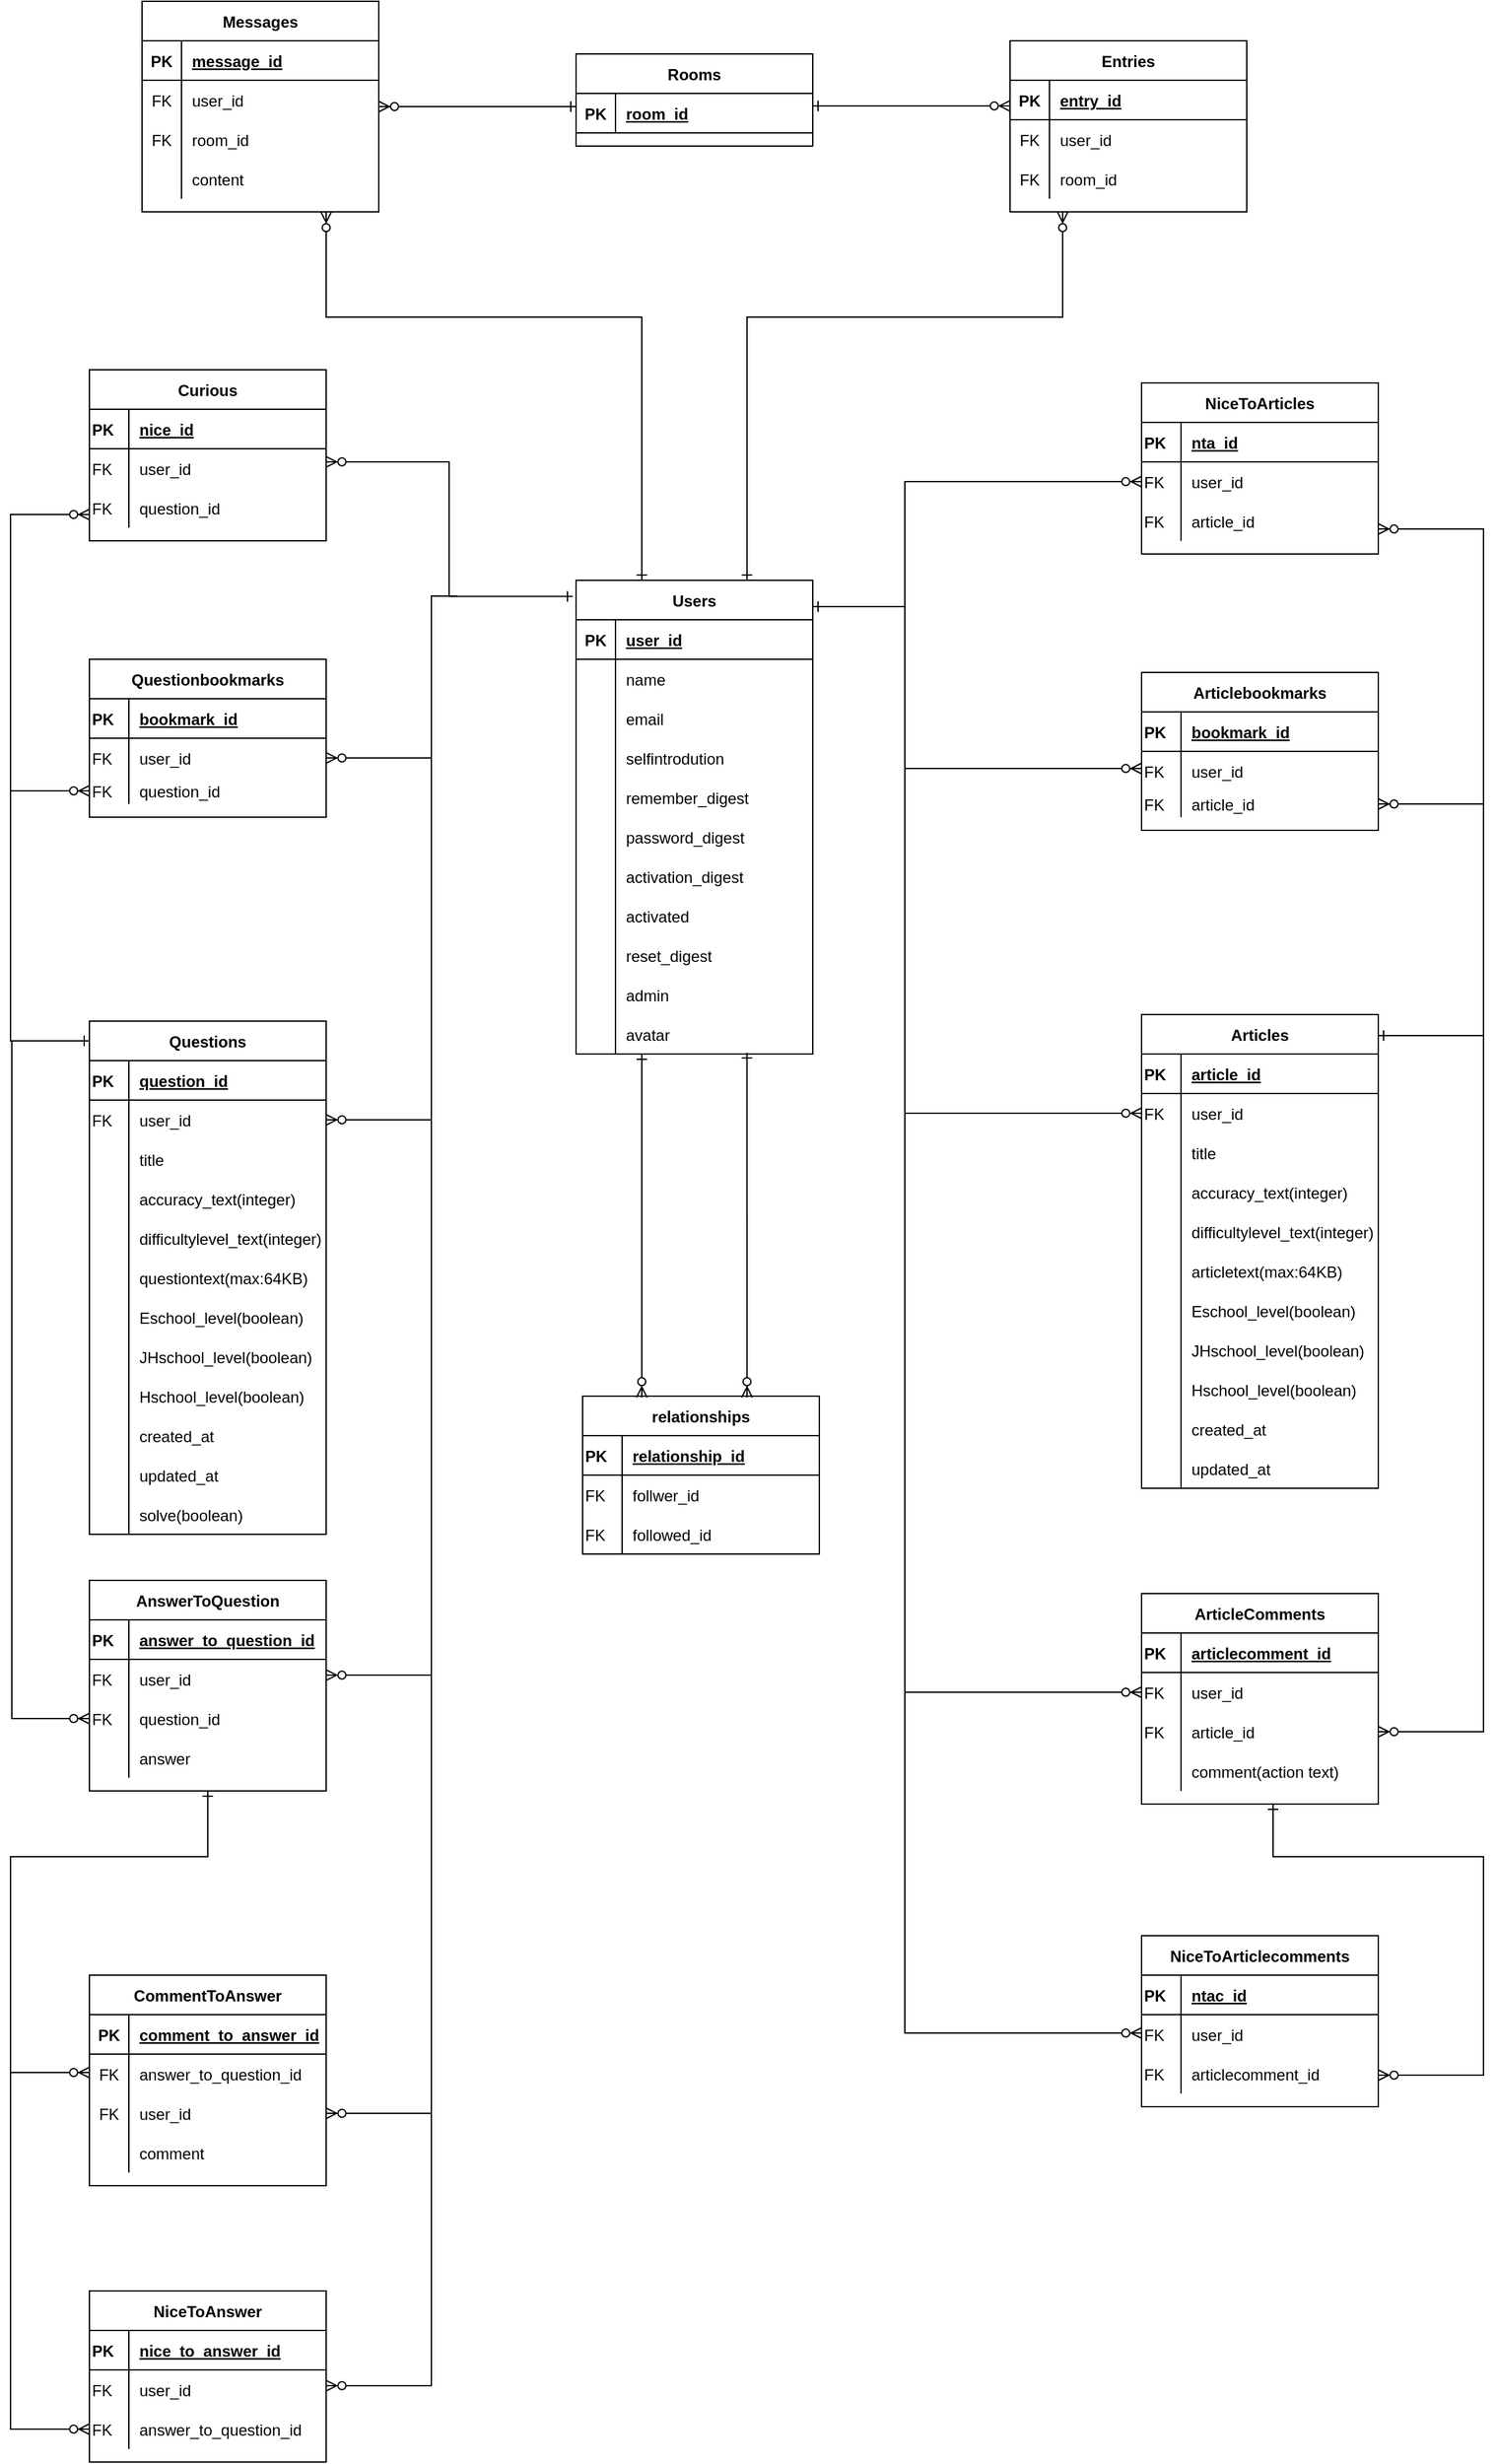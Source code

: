 <mxfile version="17.2.5" type="device"><diagram id="Xh1uqcZhI5NPz1Xg9Hhw" name="Page-1"><mxGraphModel dx="1843" dy="1798" grid="1" gridSize="10" guides="1" tooltips="1" connect="1" arrows="1" fold="1" page="1" pageScale="1" pageWidth="827" pageHeight="1169" math="0" shadow="0"><root><mxCell id="0"/><mxCell id="1" parent="0"/><mxCell id="VHTU6otJyOMkBg7pr7_H-24" value="relationships" style="shape=table;startSize=30;container=1;collapsible=1;childLayout=tableLayout;fixedRows=1;rowLines=0;fontStyle=1;align=center;resizeLast=1;fillColor=none;" parent="1" vertex="1"><mxGeometry x="115" y="380" width="180" height="120" as="geometry"><mxRectangle x="150" y="-400" width="110" height="30" as="alternateBounds"/></mxGeometry></mxCell><mxCell id="VHTU6otJyOMkBg7pr7_H-25" value="" style="shape=partialRectangle;collapsible=0;dropTarget=0;pointerEvents=0;fillColor=none;top=0;left=0;bottom=1;right=0;points=[[0,0.5],[1,0.5]];portConstraint=eastwest;align=left;" parent="VHTU6otJyOMkBg7pr7_H-24" vertex="1"><mxGeometry y="30" width="180" height="30" as="geometry"/></mxCell><mxCell id="VHTU6otJyOMkBg7pr7_H-26" value="PK" style="shape=partialRectangle;connectable=0;fillColor=none;top=0;left=0;bottom=0;right=0;fontStyle=1;overflow=hidden;align=left;" parent="VHTU6otJyOMkBg7pr7_H-25" vertex="1"><mxGeometry width="30" height="30" as="geometry"><mxRectangle width="30" height="30" as="alternateBounds"/></mxGeometry></mxCell><mxCell id="VHTU6otJyOMkBg7pr7_H-27" value="relationship_id" style="shape=partialRectangle;connectable=0;fillColor=none;top=0;left=0;bottom=0;right=0;align=left;spacingLeft=6;fontStyle=5;overflow=hidden;" parent="VHTU6otJyOMkBg7pr7_H-25" vertex="1"><mxGeometry x="30" width="150" height="30" as="geometry"><mxRectangle width="150" height="30" as="alternateBounds"/></mxGeometry></mxCell><mxCell id="VHTU6otJyOMkBg7pr7_H-28" value="" style="shape=partialRectangle;collapsible=0;dropTarget=0;pointerEvents=0;fillColor=none;top=0;left=0;bottom=0;right=0;points=[[0,0.5],[1,0.5]];portConstraint=eastwest;align=left;" parent="VHTU6otJyOMkBg7pr7_H-24" vertex="1"><mxGeometry y="60" width="180" height="30" as="geometry"/></mxCell><mxCell id="VHTU6otJyOMkBg7pr7_H-29" value="FK" style="shape=partialRectangle;connectable=0;fillColor=none;top=0;left=0;bottom=0;right=0;editable=1;overflow=hidden;align=left;" parent="VHTU6otJyOMkBg7pr7_H-28" vertex="1"><mxGeometry width="30" height="30" as="geometry"><mxRectangle width="30" height="30" as="alternateBounds"/></mxGeometry></mxCell><mxCell id="VHTU6otJyOMkBg7pr7_H-30" value="follwer_id" style="shape=partialRectangle;connectable=0;fillColor=none;top=0;left=0;bottom=0;right=0;align=left;spacingLeft=6;overflow=hidden;" parent="VHTU6otJyOMkBg7pr7_H-28" vertex="1"><mxGeometry x="30" width="150" height="30" as="geometry"><mxRectangle width="150" height="30" as="alternateBounds"/></mxGeometry></mxCell><mxCell id="VHTU6otJyOMkBg7pr7_H-31" value="" style="shape=partialRectangle;collapsible=0;dropTarget=0;pointerEvents=0;fillColor=none;top=0;left=0;bottom=0;right=0;points=[[0,0.5],[1,0.5]];portConstraint=eastwest;align=left;" parent="VHTU6otJyOMkBg7pr7_H-24" vertex="1"><mxGeometry y="90" width="180" height="30" as="geometry"/></mxCell><mxCell id="VHTU6otJyOMkBg7pr7_H-32" value="FK" style="shape=partialRectangle;connectable=0;fillColor=none;top=0;left=0;bottom=0;right=0;editable=1;overflow=hidden;align=left;" parent="VHTU6otJyOMkBg7pr7_H-31" vertex="1"><mxGeometry width="30" height="30" as="geometry"><mxRectangle width="30" height="30" as="alternateBounds"/></mxGeometry></mxCell><mxCell id="VHTU6otJyOMkBg7pr7_H-33" value="followed_id" style="shape=partialRectangle;connectable=0;fillColor=none;top=0;left=0;bottom=0;right=0;align=left;spacingLeft=6;overflow=hidden;" parent="VHTU6otJyOMkBg7pr7_H-31" vertex="1"><mxGeometry x="30" width="150" height="30" as="geometry"><mxRectangle width="150" height="30" as="alternateBounds"/></mxGeometry></mxCell><mxCell id="bBYZxpiyMES65n0q7h7t-72" value="" style="edgeStyle=elbowEdgeStyle;fontSize=12;html=1;endArrow=ERzeroToMany;endFill=1;rounded=0;startSize=6;" parent="1" edge="1"><mxGeometry width="100" height="100" relative="1" as="geometry"><mxPoint x="20" y="-228" as="sourcePoint"/><mxPoint x="-80" y="-105" as="targetPoint"/><Array as="points"><mxPoint y="-155"/></Array></mxGeometry></mxCell><mxCell id="VHTU6otJyOMkBg7pr7_H-49" value="Articles" style="shape=table;startSize=30;container=1;collapsible=1;childLayout=tableLayout;fixedRows=1;rowLines=0;fontStyle=1;align=center;resizeLast=1;fillColor=none;" parent="1" vertex="1"><mxGeometry x="540" y="90" width="180" height="360" as="geometry"><mxRectangle x="540" y="90" width="80" height="30" as="alternateBounds"/></mxGeometry></mxCell><mxCell id="VHTU6otJyOMkBg7pr7_H-50" value="" style="shape=partialRectangle;collapsible=0;dropTarget=0;pointerEvents=0;fillColor=none;top=0;left=0;bottom=1;right=0;points=[[0,0.5],[1,0.5]];portConstraint=eastwest;align=left;" parent="VHTU6otJyOMkBg7pr7_H-49" vertex="1"><mxGeometry y="30" width="180" height="30" as="geometry"/></mxCell><mxCell id="VHTU6otJyOMkBg7pr7_H-51" value="PK" style="shape=partialRectangle;connectable=0;fillColor=none;top=0;left=0;bottom=0;right=0;fontStyle=1;overflow=hidden;align=left;" parent="VHTU6otJyOMkBg7pr7_H-50" vertex="1"><mxGeometry width="30" height="30" as="geometry"><mxRectangle width="30" height="30" as="alternateBounds"/></mxGeometry></mxCell><mxCell id="VHTU6otJyOMkBg7pr7_H-52" value="article_id" style="shape=partialRectangle;connectable=0;fillColor=none;top=0;left=0;bottom=0;right=0;align=left;spacingLeft=6;fontStyle=5;overflow=hidden;" parent="VHTU6otJyOMkBg7pr7_H-50" vertex="1"><mxGeometry x="30" width="150" height="30" as="geometry"><mxRectangle width="150" height="30" as="alternateBounds"/></mxGeometry></mxCell><mxCell id="VHTU6otJyOMkBg7pr7_H-89" style="shape=partialRectangle;collapsible=0;dropTarget=0;pointerEvents=0;fillColor=none;top=0;left=0;bottom=0;right=0;points=[[0,0.5],[1,0.5]];portConstraint=eastwest;align=left;" parent="VHTU6otJyOMkBg7pr7_H-49" vertex="1"><mxGeometry y="60" width="180" height="30" as="geometry"/></mxCell><mxCell id="VHTU6otJyOMkBg7pr7_H-90" value="FK" style="shape=partialRectangle;connectable=0;fillColor=none;top=0;left=0;bottom=0;right=0;editable=1;overflow=hidden;align=left;" parent="VHTU6otJyOMkBg7pr7_H-89" vertex="1"><mxGeometry width="30" height="30" as="geometry"><mxRectangle width="30" height="30" as="alternateBounds"/></mxGeometry></mxCell><mxCell id="VHTU6otJyOMkBg7pr7_H-91" value="user_id" style="shape=partialRectangle;connectable=0;fillColor=none;top=0;left=0;bottom=0;right=0;align=left;spacingLeft=6;overflow=hidden;" parent="VHTU6otJyOMkBg7pr7_H-89" vertex="1"><mxGeometry x="30" width="150" height="30" as="geometry"><mxRectangle width="150" height="30" as="alternateBounds"/></mxGeometry></mxCell><mxCell id="VHTU6otJyOMkBg7pr7_H-53" value="" style="shape=partialRectangle;collapsible=0;dropTarget=0;pointerEvents=0;fillColor=none;top=0;left=0;bottom=0;right=0;points=[[0,0.5],[1,0.5]];portConstraint=eastwest;align=left;" parent="VHTU6otJyOMkBg7pr7_H-49" vertex="1"><mxGeometry y="90" width="180" height="30" as="geometry"/></mxCell><mxCell id="VHTU6otJyOMkBg7pr7_H-54" value="" style="shape=partialRectangle;connectable=0;fillColor=none;top=0;left=0;bottom=0;right=0;editable=1;overflow=hidden;align=left;" parent="VHTU6otJyOMkBg7pr7_H-53" vertex="1"><mxGeometry width="30" height="30" as="geometry"><mxRectangle width="30" height="30" as="alternateBounds"/></mxGeometry></mxCell><mxCell id="VHTU6otJyOMkBg7pr7_H-55" value="title" style="shape=partialRectangle;connectable=0;fillColor=none;top=0;left=0;bottom=0;right=0;align=left;spacingLeft=6;overflow=hidden;" parent="VHTU6otJyOMkBg7pr7_H-53" vertex="1"><mxGeometry x="30" width="150" height="30" as="geometry"><mxRectangle width="150" height="30" as="alternateBounds"/></mxGeometry></mxCell><mxCell id="VHTU6otJyOMkBg7pr7_H-56" value="" style="shape=partialRectangle;collapsible=0;dropTarget=0;pointerEvents=0;fillColor=none;top=0;left=0;bottom=0;right=0;points=[[0,0.5],[1,0.5]];portConstraint=eastwest;align=left;" parent="VHTU6otJyOMkBg7pr7_H-49" vertex="1"><mxGeometry y="120" width="180" height="30" as="geometry"/></mxCell><mxCell id="VHTU6otJyOMkBg7pr7_H-57" value="" style="shape=partialRectangle;connectable=0;fillColor=none;top=0;left=0;bottom=0;right=0;editable=1;overflow=hidden;align=left;" parent="VHTU6otJyOMkBg7pr7_H-56" vertex="1"><mxGeometry width="30" height="30" as="geometry"><mxRectangle width="30" height="30" as="alternateBounds"/></mxGeometry></mxCell><mxCell id="VHTU6otJyOMkBg7pr7_H-58" value="accuracy_text(integer)" style="shape=partialRectangle;connectable=0;fillColor=none;top=0;left=0;bottom=0;right=0;align=left;spacingLeft=6;overflow=hidden;" parent="VHTU6otJyOMkBg7pr7_H-56" vertex="1"><mxGeometry x="30" width="150" height="30" as="geometry"><mxRectangle width="150" height="30" as="alternateBounds"/></mxGeometry></mxCell><mxCell id="VHTU6otJyOMkBg7pr7_H-59" value="" style="shape=partialRectangle;collapsible=0;dropTarget=0;pointerEvents=0;fillColor=none;top=0;left=0;bottom=0;right=0;points=[[0,0.5],[1,0.5]];portConstraint=eastwest;align=left;" parent="VHTU6otJyOMkBg7pr7_H-49" vertex="1"><mxGeometry y="150" width="180" height="30" as="geometry"/></mxCell><mxCell id="VHTU6otJyOMkBg7pr7_H-60" value="" style="shape=partialRectangle;connectable=0;fillColor=none;top=0;left=0;bottom=0;right=0;editable=1;overflow=hidden;align=left;" parent="VHTU6otJyOMkBg7pr7_H-59" vertex="1"><mxGeometry width="30" height="30" as="geometry"><mxRectangle width="30" height="30" as="alternateBounds"/></mxGeometry></mxCell><mxCell id="VHTU6otJyOMkBg7pr7_H-61" value="difficultylevel_text(integer)" style="shape=partialRectangle;connectable=0;fillColor=none;top=0;left=0;bottom=0;right=0;align=left;spacingLeft=6;overflow=hidden;" parent="VHTU6otJyOMkBg7pr7_H-59" vertex="1"><mxGeometry x="30" width="150" height="30" as="geometry"><mxRectangle width="150" height="30" as="alternateBounds"/></mxGeometry></mxCell><mxCell id="VHTU6otJyOMkBg7pr7_H-68" style="shape=partialRectangle;collapsible=0;dropTarget=0;pointerEvents=0;fillColor=none;top=0;left=0;bottom=0;right=0;points=[[0,0.5],[1,0.5]];portConstraint=eastwest;align=left;" parent="VHTU6otJyOMkBg7pr7_H-49" vertex="1"><mxGeometry y="180" width="180" height="30" as="geometry"/></mxCell><mxCell id="VHTU6otJyOMkBg7pr7_H-69" style="shape=partialRectangle;connectable=0;fillColor=none;top=0;left=0;bottom=0;right=0;editable=1;overflow=hidden;align=left;" parent="VHTU6otJyOMkBg7pr7_H-68" vertex="1"><mxGeometry width="30" height="30" as="geometry"><mxRectangle width="30" height="30" as="alternateBounds"/></mxGeometry></mxCell><mxCell id="VHTU6otJyOMkBg7pr7_H-70" value="articletext(max:64KB)" style="shape=partialRectangle;connectable=0;fillColor=none;top=0;left=0;bottom=0;right=0;align=left;spacingLeft=6;overflow=hidden;" parent="VHTU6otJyOMkBg7pr7_H-68" vertex="1"><mxGeometry x="30" width="150" height="30" as="geometry"><mxRectangle width="150" height="30" as="alternateBounds"/></mxGeometry></mxCell><mxCell id="VHTU6otJyOMkBg7pr7_H-71" style="shape=partialRectangle;collapsible=0;dropTarget=0;pointerEvents=0;fillColor=none;top=0;left=0;bottom=0;right=0;points=[[0,0.5],[1,0.5]];portConstraint=eastwest;align=left;" parent="VHTU6otJyOMkBg7pr7_H-49" vertex="1"><mxGeometry y="210" width="180" height="30" as="geometry"/></mxCell><mxCell id="VHTU6otJyOMkBg7pr7_H-72" style="shape=partialRectangle;connectable=0;fillColor=none;top=0;left=0;bottom=0;right=0;editable=1;overflow=hidden;align=left;" parent="VHTU6otJyOMkBg7pr7_H-71" vertex="1"><mxGeometry width="30" height="30" as="geometry"><mxRectangle width="30" height="30" as="alternateBounds"/></mxGeometry></mxCell><mxCell id="VHTU6otJyOMkBg7pr7_H-73" value="Eschool_level(boolean)" style="shape=partialRectangle;connectable=0;fillColor=none;top=0;left=0;bottom=0;right=0;align=left;spacingLeft=6;overflow=hidden;" parent="VHTU6otJyOMkBg7pr7_H-71" vertex="1"><mxGeometry x="30" width="150" height="30" as="geometry"><mxRectangle width="150" height="30" as="alternateBounds"/></mxGeometry></mxCell><mxCell id="VHTU6otJyOMkBg7pr7_H-77" style="shape=partialRectangle;collapsible=0;dropTarget=0;pointerEvents=0;fillColor=none;top=0;left=0;bottom=0;right=0;points=[[0,0.5],[1,0.5]];portConstraint=eastwest;align=left;" parent="VHTU6otJyOMkBg7pr7_H-49" vertex="1"><mxGeometry y="240" width="180" height="30" as="geometry"/></mxCell><mxCell id="VHTU6otJyOMkBg7pr7_H-78" style="shape=partialRectangle;connectable=0;fillColor=none;top=0;left=0;bottom=0;right=0;editable=1;overflow=hidden;align=left;" parent="VHTU6otJyOMkBg7pr7_H-77" vertex="1"><mxGeometry width="30" height="30" as="geometry"><mxRectangle width="30" height="30" as="alternateBounds"/></mxGeometry></mxCell><mxCell id="VHTU6otJyOMkBg7pr7_H-79" value="JHschool_level(boolean)" style="shape=partialRectangle;connectable=0;fillColor=none;top=0;left=0;bottom=0;right=0;align=left;spacingLeft=6;overflow=hidden;" parent="VHTU6otJyOMkBg7pr7_H-77" vertex="1"><mxGeometry x="30" width="150" height="30" as="geometry"><mxRectangle width="150" height="30" as="alternateBounds"/></mxGeometry></mxCell><mxCell id="VHTU6otJyOMkBg7pr7_H-80" style="shape=partialRectangle;collapsible=0;dropTarget=0;pointerEvents=0;fillColor=none;top=0;left=0;bottom=0;right=0;points=[[0,0.5],[1,0.5]];portConstraint=eastwest;align=left;" parent="VHTU6otJyOMkBg7pr7_H-49" vertex="1"><mxGeometry y="270" width="180" height="30" as="geometry"/></mxCell><mxCell id="VHTU6otJyOMkBg7pr7_H-81" style="shape=partialRectangle;connectable=0;fillColor=none;top=0;left=0;bottom=0;right=0;editable=1;overflow=hidden;align=left;" parent="VHTU6otJyOMkBg7pr7_H-80" vertex="1"><mxGeometry width="30" height="30" as="geometry"><mxRectangle width="30" height="30" as="alternateBounds"/></mxGeometry></mxCell><mxCell id="VHTU6otJyOMkBg7pr7_H-82" value="Hschool_level(boolean)" style="shape=partialRectangle;connectable=0;fillColor=none;top=0;left=0;bottom=0;right=0;align=left;spacingLeft=6;overflow=hidden;" parent="VHTU6otJyOMkBg7pr7_H-80" vertex="1"><mxGeometry x="30" width="150" height="30" as="geometry"><mxRectangle width="150" height="30" as="alternateBounds"/></mxGeometry></mxCell><mxCell id="VHTU6otJyOMkBg7pr7_H-83" style="shape=partialRectangle;collapsible=0;dropTarget=0;pointerEvents=0;fillColor=none;top=0;left=0;bottom=0;right=0;points=[[0,0.5],[1,0.5]];portConstraint=eastwest;align=left;" parent="VHTU6otJyOMkBg7pr7_H-49" vertex="1"><mxGeometry y="300" width="180" height="30" as="geometry"/></mxCell><mxCell id="VHTU6otJyOMkBg7pr7_H-84" style="shape=partialRectangle;connectable=0;fillColor=none;top=0;left=0;bottom=0;right=0;editable=1;overflow=hidden;align=left;" parent="VHTU6otJyOMkBg7pr7_H-83" vertex="1"><mxGeometry width="30" height="30" as="geometry"><mxRectangle width="30" height="30" as="alternateBounds"/></mxGeometry></mxCell><mxCell id="VHTU6otJyOMkBg7pr7_H-85" value="created_at" style="shape=partialRectangle;connectable=0;fillColor=none;top=0;left=0;bottom=0;right=0;align=left;spacingLeft=6;overflow=hidden;" parent="VHTU6otJyOMkBg7pr7_H-83" vertex="1"><mxGeometry x="30" width="150" height="30" as="geometry"><mxRectangle width="150" height="30" as="alternateBounds"/></mxGeometry></mxCell><mxCell id="VHTU6otJyOMkBg7pr7_H-86" style="shape=partialRectangle;collapsible=0;dropTarget=0;pointerEvents=0;fillColor=none;top=0;left=0;bottom=0;right=0;points=[[0,0.5],[1,0.5]];portConstraint=eastwest;align=left;" parent="VHTU6otJyOMkBg7pr7_H-49" vertex="1"><mxGeometry y="330" width="180" height="30" as="geometry"/></mxCell><mxCell id="VHTU6otJyOMkBg7pr7_H-87" style="shape=partialRectangle;connectable=0;fillColor=none;top=0;left=0;bottom=0;right=0;editable=1;overflow=hidden;align=left;" parent="VHTU6otJyOMkBg7pr7_H-86" vertex="1"><mxGeometry width="30" height="30" as="geometry"><mxRectangle width="30" height="30" as="alternateBounds"/></mxGeometry></mxCell><mxCell id="VHTU6otJyOMkBg7pr7_H-88" value="updated_at" style="shape=partialRectangle;connectable=0;fillColor=none;top=0;left=0;bottom=0;right=0;align=left;spacingLeft=6;overflow=hidden;" parent="VHTU6otJyOMkBg7pr7_H-86" vertex="1"><mxGeometry x="30" width="150" height="30" as="geometry"><mxRectangle width="150" height="30" as="alternateBounds"/></mxGeometry></mxCell><mxCell id="VHTU6otJyOMkBg7pr7_H-93" value="ArticleComments" style="shape=table;startSize=30;container=1;collapsible=1;childLayout=tableLayout;fixedRows=1;rowLines=0;fontStyle=1;align=center;resizeLast=1;fillColor=none;" parent="1" vertex="1"><mxGeometry x="540" y="530" width="180" height="160" as="geometry"/></mxCell><mxCell id="VHTU6otJyOMkBg7pr7_H-94" value="" style="shape=partialRectangle;collapsible=0;dropTarget=0;pointerEvents=0;fillColor=none;top=0;left=0;bottom=1;right=0;points=[[0,0.5],[1,0.5]];portConstraint=eastwest;align=left;" parent="VHTU6otJyOMkBg7pr7_H-93" vertex="1"><mxGeometry y="30" width="180" height="30" as="geometry"/></mxCell><mxCell id="VHTU6otJyOMkBg7pr7_H-95" value="PK" style="shape=partialRectangle;connectable=0;fillColor=none;top=0;left=0;bottom=0;right=0;fontStyle=1;overflow=hidden;align=left;" parent="VHTU6otJyOMkBg7pr7_H-94" vertex="1"><mxGeometry width="30" height="30" as="geometry"><mxRectangle width="30" height="30" as="alternateBounds"/></mxGeometry></mxCell><mxCell id="VHTU6otJyOMkBg7pr7_H-96" value="articlecomment_id" style="shape=partialRectangle;connectable=0;fillColor=none;top=0;left=0;bottom=0;right=0;align=left;spacingLeft=6;fontStyle=5;overflow=hidden;" parent="VHTU6otJyOMkBg7pr7_H-94" vertex="1"><mxGeometry x="30" width="150" height="30" as="geometry"><mxRectangle width="150" height="30" as="alternateBounds"/></mxGeometry></mxCell><mxCell id="VHTU6otJyOMkBg7pr7_H-97" value="" style="shape=partialRectangle;collapsible=0;dropTarget=0;pointerEvents=0;fillColor=none;top=0;left=0;bottom=0;right=0;points=[[0,0.5],[1,0.5]];portConstraint=eastwest;align=left;" parent="VHTU6otJyOMkBg7pr7_H-93" vertex="1"><mxGeometry y="60" width="180" height="30" as="geometry"/></mxCell><mxCell id="VHTU6otJyOMkBg7pr7_H-98" value="FK" style="shape=partialRectangle;connectable=0;fillColor=none;top=0;left=0;bottom=0;right=0;editable=1;overflow=hidden;align=left;" parent="VHTU6otJyOMkBg7pr7_H-97" vertex="1"><mxGeometry width="30" height="30" as="geometry"><mxRectangle width="30" height="30" as="alternateBounds"/></mxGeometry></mxCell><mxCell id="VHTU6otJyOMkBg7pr7_H-99" value="user_id" style="shape=partialRectangle;connectable=0;fillColor=none;top=0;left=0;bottom=0;right=0;align=left;spacingLeft=6;overflow=hidden;" parent="VHTU6otJyOMkBg7pr7_H-97" vertex="1"><mxGeometry x="30" width="150" height="30" as="geometry"><mxRectangle width="150" height="30" as="alternateBounds"/></mxGeometry></mxCell><mxCell id="VHTU6otJyOMkBg7pr7_H-100" value="" style="shape=partialRectangle;collapsible=0;dropTarget=0;pointerEvents=0;fillColor=none;top=0;left=0;bottom=0;right=0;points=[[0,0.5],[1,0.5]];portConstraint=eastwest;align=left;" parent="VHTU6otJyOMkBg7pr7_H-93" vertex="1"><mxGeometry y="90" width="180" height="30" as="geometry"/></mxCell><mxCell id="VHTU6otJyOMkBg7pr7_H-101" value="FK" style="shape=partialRectangle;connectable=0;fillColor=none;top=0;left=0;bottom=0;right=0;editable=1;overflow=hidden;align=left;" parent="VHTU6otJyOMkBg7pr7_H-100" vertex="1"><mxGeometry width="30" height="30" as="geometry"><mxRectangle width="30" height="30" as="alternateBounds"/></mxGeometry></mxCell><mxCell id="VHTU6otJyOMkBg7pr7_H-102" value="article_id" style="shape=partialRectangle;connectable=0;fillColor=none;top=0;left=0;bottom=0;right=0;align=left;spacingLeft=6;overflow=hidden;" parent="VHTU6otJyOMkBg7pr7_H-100" vertex="1"><mxGeometry x="30" width="150" height="30" as="geometry"><mxRectangle width="150" height="30" as="alternateBounds"/></mxGeometry></mxCell><mxCell id="VHTU6otJyOMkBg7pr7_H-103" value="" style="shape=partialRectangle;collapsible=0;dropTarget=0;pointerEvents=0;fillColor=none;top=0;left=0;bottom=0;right=0;points=[[0,0.5],[1,0.5]];portConstraint=eastwest;align=left;" parent="VHTU6otJyOMkBg7pr7_H-93" vertex="1"><mxGeometry y="120" width="180" height="30" as="geometry"/></mxCell><mxCell id="VHTU6otJyOMkBg7pr7_H-104" value="" style="shape=partialRectangle;connectable=0;fillColor=none;top=0;left=0;bottom=0;right=0;editable=1;overflow=hidden;align=left;" parent="VHTU6otJyOMkBg7pr7_H-103" vertex="1"><mxGeometry width="30" height="30" as="geometry"><mxRectangle width="30" height="30" as="alternateBounds"/></mxGeometry></mxCell><mxCell id="VHTU6otJyOMkBg7pr7_H-105" value="comment(action text)" style="shape=partialRectangle;connectable=0;fillColor=none;top=0;left=0;bottom=0;right=0;align=left;spacingLeft=6;overflow=hidden;" parent="VHTU6otJyOMkBg7pr7_H-103" vertex="1"><mxGeometry x="30" width="150" height="30" as="geometry"><mxRectangle width="150" height="30" as="alternateBounds"/></mxGeometry></mxCell><mxCell id="VHTU6otJyOMkBg7pr7_H-116" value="Articlebookmarks" style="shape=table;startSize=30;container=1;collapsible=1;childLayout=tableLayout;fixedRows=1;rowLines=0;fontStyle=1;align=center;resizeLast=1;fillColor=none;" parent="1" vertex="1"><mxGeometry x="540" y="-170" width="180" height="120" as="geometry"/></mxCell><mxCell id="VHTU6otJyOMkBg7pr7_H-117" value="" style="shape=partialRectangle;collapsible=0;dropTarget=0;pointerEvents=0;fillColor=none;top=0;left=0;bottom=1;right=0;points=[[0,0.5],[1,0.5]];portConstraint=eastwest;align=left;" parent="VHTU6otJyOMkBg7pr7_H-116" vertex="1"><mxGeometry y="30" width="180" height="30" as="geometry"/></mxCell><mxCell id="VHTU6otJyOMkBg7pr7_H-118" value="PK" style="shape=partialRectangle;connectable=0;fillColor=none;top=0;left=0;bottom=0;right=0;fontStyle=1;overflow=hidden;align=left;" parent="VHTU6otJyOMkBg7pr7_H-117" vertex="1"><mxGeometry width="30" height="30" as="geometry"><mxRectangle width="30" height="30" as="alternateBounds"/></mxGeometry></mxCell><mxCell id="VHTU6otJyOMkBg7pr7_H-119" value="bookmark_id" style="shape=partialRectangle;connectable=0;fillColor=none;top=0;left=0;bottom=0;right=0;align=left;spacingLeft=6;fontStyle=5;overflow=hidden;" parent="VHTU6otJyOMkBg7pr7_H-117" vertex="1"><mxGeometry x="30" width="150" height="30" as="geometry"><mxRectangle width="150" height="30" as="alternateBounds"/></mxGeometry></mxCell><mxCell id="VHTU6otJyOMkBg7pr7_H-120" value="" style="shape=partialRectangle;collapsible=0;dropTarget=0;pointerEvents=0;fillColor=none;top=0;left=0;bottom=0;right=0;points=[[0,0.5],[1,0.5]];portConstraint=eastwest;align=left;" parent="VHTU6otJyOMkBg7pr7_H-116" vertex="1"><mxGeometry y="60" width="180" height="30" as="geometry"/></mxCell><mxCell id="VHTU6otJyOMkBg7pr7_H-121" value="FK" style="shape=partialRectangle;connectable=0;fillColor=none;top=0;left=0;bottom=0;right=0;editable=1;overflow=hidden;align=left;" parent="VHTU6otJyOMkBg7pr7_H-120" vertex="1"><mxGeometry width="30" height="30" as="geometry"><mxRectangle width="30" height="30" as="alternateBounds"/></mxGeometry></mxCell><mxCell id="VHTU6otJyOMkBg7pr7_H-122" value="user_id" style="shape=partialRectangle;connectable=0;fillColor=none;top=0;left=0;bottom=0;right=0;align=left;spacingLeft=6;overflow=hidden;" parent="VHTU6otJyOMkBg7pr7_H-120" vertex="1"><mxGeometry x="30" width="150" height="30" as="geometry"><mxRectangle width="150" height="30" as="alternateBounds"/></mxGeometry></mxCell><mxCell id="VHTU6otJyOMkBg7pr7_H-123" value="" style="shape=partialRectangle;collapsible=0;dropTarget=0;pointerEvents=0;fillColor=none;top=0;left=0;bottom=0;right=0;points=[[0,0.5],[1,0.5]];portConstraint=eastwest;align=left;" parent="VHTU6otJyOMkBg7pr7_H-116" vertex="1"><mxGeometry y="90" width="180" height="20" as="geometry"/></mxCell><mxCell id="VHTU6otJyOMkBg7pr7_H-124" value="FK" style="shape=partialRectangle;connectable=0;fillColor=none;top=0;left=0;bottom=0;right=0;editable=1;overflow=hidden;align=left;" parent="VHTU6otJyOMkBg7pr7_H-123" vertex="1"><mxGeometry width="30" height="20" as="geometry"><mxRectangle width="30" height="20" as="alternateBounds"/></mxGeometry></mxCell><mxCell id="VHTU6otJyOMkBg7pr7_H-125" value="article_id" style="shape=partialRectangle;connectable=0;fillColor=none;top=0;left=0;bottom=0;right=0;align=left;spacingLeft=6;overflow=hidden;" parent="VHTU6otJyOMkBg7pr7_H-123" vertex="1"><mxGeometry x="30" width="150" height="20" as="geometry"><mxRectangle width="150" height="20" as="alternateBounds"/></mxGeometry></mxCell><mxCell id="VHTU6otJyOMkBg7pr7_H-131" value="NiceToArticles" style="shape=table;startSize=30;container=1;collapsible=1;childLayout=tableLayout;fixedRows=1;rowLines=0;fontStyle=1;align=center;resizeLast=1;fillColor=none;" parent="1" vertex="1"><mxGeometry x="540" y="-390" width="180" height="130" as="geometry"/></mxCell><mxCell id="VHTU6otJyOMkBg7pr7_H-132" value="" style="shape=partialRectangle;collapsible=0;dropTarget=0;pointerEvents=0;fillColor=none;top=0;left=0;bottom=1;right=0;points=[[0,0.5],[1,0.5]];portConstraint=eastwest;align=left;" parent="VHTU6otJyOMkBg7pr7_H-131" vertex="1"><mxGeometry y="30" width="180" height="30" as="geometry"/></mxCell><mxCell id="VHTU6otJyOMkBg7pr7_H-133" value="PK" style="shape=partialRectangle;connectable=0;fillColor=none;top=0;left=0;bottom=0;right=0;fontStyle=1;overflow=hidden;align=left;" parent="VHTU6otJyOMkBg7pr7_H-132" vertex="1"><mxGeometry width="30" height="30" as="geometry"><mxRectangle width="30" height="30" as="alternateBounds"/></mxGeometry></mxCell><mxCell id="VHTU6otJyOMkBg7pr7_H-134" value="nta_id" style="shape=partialRectangle;connectable=0;fillColor=none;top=0;left=0;bottom=0;right=0;align=left;spacingLeft=6;fontStyle=5;overflow=hidden;" parent="VHTU6otJyOMkBg7pr7_H-132" vertex="1"><mxGeometry x="30" width="150" height="30" as="geometry"><mxRectangle width="150" height="30" as="alternateBounds"/></mxGeometry></mxCell><mxCell id="VHTU6otJyOMkBg7pr7_H-135" value="" style="shape=partialRectangle;collapsible=0;dropTarget=0;pointerEvents=0;fillColor=none;top=0;left=0;bottom=0;right=0;points=[[0,0.5],[1,0.5]];portConstraint=eastwest;align=left;" parent="VHTU6otJyOMkBg7pr7_H-131" vertex="1"><mxGeometry y="60" width="180" height="30" as="geometry"/></mxCell><mxCell id="VHTU6otJyOMkBg7pr7_H-136" value="FK" style="shape=partialRectangle;connectable=0;fillColor=none;top=0;left=0;bottom=0;right=0;editable=1;overflow=hidden;align=left;" parent="VHTU6otJyOMkBg7pr7_H-135" vertex="1"><mxGeometry width="30" height="30" as="geometry"><mxRectangle width="30" height="30" as="alternateBounds"/></mxGeometry></mxCell><mxCell id="VHTU6otJyOMkBg7pr7_H-137" value="user_id" style="shape=partialRectangle;connectable=0;fillColor=none;top=0;left=0;bottom=0;right=0;align=left;spacingLeft=6;overflow=hidden;" parent="VHTU6otJyOMkBg7pr7_H-135" vertex="1"><mxGeometry x="30" width="150" height="30" as="geometry"><mxRectangle width="150" height="30" as="alternateBounds"/></mxGeometry></mxCell><mxCell id="VHTU6otJyOMkBg7pr7_H-138" value="" style="shape=partialRectangle;collapsible=0;dropTarget=0;pointerEvents=0;fillColor=none;top=0;left=0;bottom=0;right=0;points=[[0,0.5],[1,0.5]];portConstraint=eastwest;align=left;" parent="VHTU6otJyOMkBg7pr7_H-131" vertex="1"><mxGeometry y="90" width="180" height="30" as="geometry"/></mxCell><mxCell id="VHTU6otJyOMkBg7pr7_H-139" value="FK" style="shape=partialRectangle;connectable=0;fillColor=none;top=0;left=0;bottom=0;right=0;editable=1;overflow=hidden;align=left;" parent="VHTU6otJyOMkBg7pr7_H-138" vertex="1"><mxGeometry width="30" height="30" as="geometry"><mxRectangle width="30" height="30" as="alternateBounds"/></mxGeometry></mxCell><mxCell id="VHTU6otJyOMkBg7pr7_H-140" value="article_id" style="shape=partialRectangle;connectable=0;fillColor=none;top=0;left=0;bottom=0;right=0;align=left;spacingLeft=6;overflow=hidden;" parent="VHTU6otJyOMkBg7pr7_H-138" vertex="1"><mxGeometry x="30" width="150" height="30" as="geometry"><mxRectangle width="150" height="30" as="alternateBounds"/></mxGeometry></mxCell><mxCell id="VHTU6otJyOMkBg7pr7_H-148" value="Questions" style="shape=table;startSize=30;container=1;collapsible=1;childLayout=tableLayout;fixedRows=1;rowLines=0;fontStyle=1;align=center;resizeLast=1;fillColor=none;" parent="1" vertex="1"><mxGeometry x="-260" y="95" width="180" height="390" as="geometry"><mxRectangle x="-260" y="95" width="90" height="30" as="alternateBounds"/></mxGeometry></mxCell><mxCell id="VHTU6otJyOMkBg7pr7_H-149" value="" style="shape=partialRectangle;collapsible=0;dropTarget=0;pointerEvents=0;fillColor=none;top=0;left=0;bottom=1;right=0;points=[[0,0.5],[1,0.5]];portConstraint=eastwest;align=left;" parent="VHTU6otJyOMkBg7pr7_H-148" vertex="1"><mxGeometry y="30" width="180" height="30" as="geometry"/></mxCell><mxCell id="VHTU6otJyOMkBg7pr7_H-150" value="PK" style="shape=partialRectangle;connectable=0;fillColor=none;top=0;left=0;bottom=0;right=0;fontStyle=1;overflow=hidden;align=left;" parent="VHTU6otJyOMkBg7pr7_H-149" vertex="1"><mxGeometry width="30" height="30" as="geometry"><mxRectangle width="30" height="30" as="alternateBounds"/></mxGeometry></mxCell><mxCell id="VHTU6otJyOMkBg7pr7_H-151" value="question_id" style="shape=partialRectangle;connectable=0;fillColor=none;top=0;left=0;bottom=0;right=0;align=left;spacingLeft=6;fontStyle=5;overflow=hidden;" parent="VHTU6otJyOMkBg7pr7_H-149" vertex="1"><mxGeometry x="30" width="150" height="30" as="geometry"><mxRectangle width="150" height="30" as="alternateBounds"/></mxGeometry></mxCell><mxCell id="VHTU6otJyOMkBg7pr7_H-152" style="shape=partialRectangle;collapsible=0;dropTarget=0;pointerEvents=0;fillColor=none;top=0;left=0;bottom=0;right=0;points=[[0,0.5],[1,0.5]];portConstraint=eastwest;align=left;" parent="VHTU6otJyOMkBg7pr7_H-148" vertex="1"><mxGeometry y="60" width="180" height="30" as="geometry"/></mxCell><mxCell id="VHTU6otJyOMkBg7pr7_H-153" value="FK" style="shape=partialRectangle;connectable=0;fillColor=none;top=0;left=0;bottom=0;right=0;editable=1;overflow=hidden;align=left;" parent="VHTU6otJyOMkBg7pr7_H-152" vertex="1"><mxGeometry width="30" height="30" as="geometry"><mxRectangle width="30" height="30" as="alternateBounds"/></mxGeometry></mxCell><mxCell id="VHTU6otJyOMkBg7pr7_H-154" value="user_id" style="shape=partialRectangle;connectable=0;fillColor=none;top=0;left=0;bottom=0;right=0;align=left;spacingLeft=6;overflow=hidden;" parent="VHTU6otJyOMkBg7pr7_H-152" vertex="1"><mxGeometry x="30" width="150" height="30" as="geometry"><mxRectangle width="150" height="30" as="alternateBounds"/></mxGeometry></mxCell><mxCell id="VHTU6otJyOMkBg7pr7_H-155" value="" style="shape=partialRectangle;collapsible=0;dropTarget=0;pointerEvents=0;fillColor=none;top=0;left=0;bottom=0;right=0;points=[[0,0.5],[1,0.5]];portConstraint=eastwest;align=left;" parent="VHTU6otJyOMkBg7pr7_H-148" vertex="1"><mxGeometry y="90" width="180" height="30" as="geometry"/></mxCell><mxCell id="VHTU6otJyOMkBg7pr7_H-156" value="" style="shape=partialRectangle;connectable=0;fillColor=none;top=0;left=0;bottom=0;right=0;editable=1;overflow=hidden;align=left;" parent="VHTU6otJyOMkBg7pr7_H-155" vertex="1"><mxGeometry width="30" height="30" as="geometry"><mxRectangle width="30" height="30" as="alternateBounds"/></mxGeometry></mxCell><mxCell id="VHTU6otJyOMkBg7pr7_H-157" value="title" style="shape=partialRectangle;connectable=0;fillColor=none;top=0;left=0;bottom=0;right=0;align=left;spacingLeft=6;overflow=hidden;" parent="VHTU6otJyOMkBg7pr7_H-155" vertex="1"><mxGeometry x="30" width="150" height="30" as="geometry"><mxRectangle width="150" height="30" as="alternateBounds"/></mxGeometry></mxCell><mxCell id="VHTU6otJyOMkBg7pr7_H-158" value="" style="shape=partialRectangle;collapsible=0;dropTarget=0;pointerEvents=0;fillColor=none;top=0;left=0;bottom=0;right=0;points=[[0,0.5],[1,0.5]];portConstraint=eastwest;align=left;" parent="VHTU6otJyOMkBg7pr7_H-148" vertex="1"><mxGeometry y="120" width="180" height="30" as="geometry"/></mxCell><mxCell id="VHTU6otJyOMkBg7pr7_H-159" value="" style="shape=partialRectangle;connectable=0;fillColor=none;top=0;left=0;bottom=0;right=0;editable=1;overflow=hidden;align=left;" parent="VHTU6otJyOMkBg7pr7_H-158" vertex="1"><mxGeometry width="30" height="30" as="geometry"><mxRectangle width="30" height="30" as="alternateBounds"/></mxGeometry></mxCell><mxCell id="VHTU6otJyOMkBg7pr7_H-160" value="accuracy_text(integer)" style="shape=partialRectangle;connectable=0;fillColor=none;top=0;left=0;bottom=0;right=0;align=left;spacingLeft=6;overflow=hidden;" parent="VHTU6otJyOMkBg7pr7_H-158" vertex="1"><mxGeometry x="30" width="150" height="30" as="geometry"><mxRectangle width="150" height="30" as="alternateBounds"/></mxGeometry></mxCell><mxCell id="VHTU6otJyOMkBg7pr7_H-161" value="" style="shape=partialRectangle;collapsible=0;dropTarget=0;pointerEvents=0;fillColor=none;top=0;left=0;bottom=0;right=0;points=[[0,0.5],[1,0.5]];portConstraint=eastwest;align=left;" parent="VHTU6otJyOMkBg7pr7_H-148" vertex="1"><mxGeometry y="150" width="180" height="30" as="geometry"/></mxCell><mxCell id="VHTU6otJyOMkBg7pr7_H-162" value="" style="shape=partialRectangle;connectable=0;fillColor=none;top=0;left=0;bottom=0;right=0;editable=1;overflow=hidden;align=left;" parent="VHTU6otJyOMkBg7pr7_H-161" vertex="1"><mxGeometry width="30" height="30" as="geometry"><mxRectangle width="30" height="30" as="alternateBounds"/></mxGeometry></mxCell><mxCell id="VHTU6otJyOMkBg7pr7_H-163" value="difficultylevel_text(integer)" style="shape=partialRectangle;connectable=0;fillColor=none;top=0;left=0;bottom=0;right=0;align=left;spacingLeft=6;overflow=hidden;" parent="VHTU6otJyOMkBg7pr7_H-161" vertex="1"><mxGeometry x="30" width="150" height="30" as="geometry"><mxRectangle width="150" height="30" as="alternateBounds"/></mxGeometry></mxCell><mxCell id="VHTU6otJyOMkBg7pr7_H-164" style="shape=partialRectangle;collapsible=0;dropTarget=0;pointerEvents=0;fillColor=none;top=0;left=0;bottom=0;right=0;points=[[0,0.5],[1,0.5]];portConstraint=eastwest;align=left;" parent="VHTU6otJyOMkBg7pr7_H-148" vertex="1"><mxGeometry y="180" width="180" height="30" as="geometry"/></mxCell><mxCell id="VHTU6otJyOMkBg7pr7_H-165" style="shape=partialRectangle;connectable=0;fillColor=none;top=0;left=0;bottom=0;right=0;editable=1;overflow=hidden;align=left;" parent="VHTU6otJyOMkBg7pr7_H-164" vertex="1"><mxGeometry width="30" height="30" as="geometry"><mxRectangle width="30" height="30" as="alternateBounds"/></mxGeometry></mxCell><mxCell id="VHTU6otJyOMkBg7pr7_H-166" value="questiontext(max:64KB)" style="shape=partialRectangle;connectable=0;fillColor=none;top=0;left=0;bottom=0;right=0;align=left;spacingLeft=6;overflow=hidden;" parent="VHTU6otJyOMkBg7pr7_H-164" vertex="1"><mxGeometry x="30" width="150" height="30" as="geometry"><mxRectangle width="150" height="30" as="alternateBounds"/></mxGeometry></mxCell><mxCell id="VHTU6otJyOMkBg7pr7_H-167" style="shape=partialRectangle;collapsible=0;dropTarget=0;pointerEvents=0;fillColor=none;top=0;left=0;bottom=0;right=0;points=[[0,0.5],[1,0.5]];portConstraint=eastwest;align=left;" parent="VHTU6otJyOMkBg7pr7_H-148" vertex="1"><mxGeometry y="210" width="180" height="30" as="geometry"/></mxCell><mxCell id="VHTU6otJyOMkBg7pr7_H-168" style="shape=partialRectangle;connectable=0;fillColor=none;top=0;left=0;bottom=0;right=0;editable=1;overflow=hidden;align=left;" parent="VHTU6otJyOMkBg7pr7_H-167" vertex="1"><mxGeometry width="30" height="30" as="geometry"><mxRectangle width="30" height="30" as="alternateBounds"/></mxGeometry></mxCell><mxCell id="VHTU6otJyOMkBg7pr7_H-169" value="Eschool_level(boolean)" style="shape=partialRectangle;connectable=0;fillColor=none;top=0;left=0;bottom=0;right=0;align=left;spacingLeft=6;overflow=hidden;" parent="VHTU6otJyOMkBg7pr7_H-167" vertex="1"><mxGeometry x="30" width="150" height="30" as="geometry"><mxRectangle width="150" height="30" as="alternateBounds"/></mxGeometry></mxCell><mxCell id="VHTU6otJyOMkBg7pr7_H-170" style="shape=partialRectangle;collapsible=0;dropTarget=0;pointerEvents=0;fillColor=none;top=0;left=0;bottom=0;right=0;points=[[0,0.5],[1,0.5]];portConstraint=eastwest;align=left;" parent="VHTU6otJyOMkBg7pr7_H-148" vertex="1"><mxGeometry y="240" width="180" height="30" as="geometry"/></mxCell><mxCell id="VHTU6otJyOMkBg7pr7_H-171" style="shape=partialRectangle;connectable=0;fillColor=none;top=0;left=0;bottom=0;right=0;editable=1;overflow=hidden;align=left;" parent="VHTU6otJyOMkBg7pr7_H-170" vertex="1"><mxGeometry width="30" height="30" as="geometry"><mxRectangle width="30" height="30" as="alternateBounds"/></mxGeometry></mxCell><mxCell id="VHTU6otJyOMkBg7pr7_H-172" value="JHschool_level(boolean)" style="shape=partialRectangle;connectable=0;fillColor=none;top=0;left=0;bottom=0;right=0;align=left;spacingLeft=6;overflow=hidden;" parent="VHTU6otJyOMkBg7pr7_H-170" vertex="1"><mxGeometry x="30" width="150" height="30" as="geometry"><mxRectangle width="150" height="30" as="alternateBounds"/></mxGeometry></mxCell><mxCell id="VHTU6otJyOMkBg7pr7_H-173" style="shape=partialRectangle;collapsible=0;dropTarget=0;pointerEvents=0;fillColor=none;top=0;left=0;bottom=0;right=0;points=[[0,0.5],[1,0.5]];portConstraint=eastwest;align=left;" parent="VHTU6otJyOMkBg7pr7_H-148" vertex="1"><mxGeometry y="270" width="180" height="30" as="geometry"/></mxCell><mxCell id="VHTU6otJyOMkBg7pr7_H-174" style="shape=partialRectangle;connectable=0;fillColor=none;top=0;left=0;bottom=0;right=0;editable=1;overflow=hidden;align=left;" parent="VHTU6otJyOMkBg7pr7_H-173" vertex="1"><mxGeometry width="30" height="30" as="geometry"><mxRectangle width="30" height="30" as="alternateBounds"/></mxGeometry></mxCell><mxCell id="VHTU6otJyOMkBg7pr7_H-175" value="Hschool_level(boolean)" style="shape=partialRectangle;connectable=0;fillColor=none;top=0;left=0;bottom=0;right=0;align=left;spacingLeft=6;overflow=hidden;" parent="VHTU6otJyOMkBg7pr7_H-173" vertex="1"><mxGeometry x="30" width="150" height="30" as="geometry"><mxRectangle width="150" height="30" as="alternateBounds"/></mxGeometry></mxCell><mxCell id="VHTU6otJyOMkBg7pr7_H-176" style="shape=partialRectangle;collapsible=0;dropTarget=0;pointerEvents=0;fillColor=none;top=0;left=0;bottom=0;right=0;points=[[0,0.5],[1,0.5]];portConstraint=eastwest;align=left;" parent="VHTU6otJyOMkBg7pr7_H-148" vertex="1"><mxGeometry y="300" width="180" height="30" as="geometry"/></mxCell><mxCell id="VHTU6otJyOMkBg7pr7_H-177" style="shape=partialRectangle;connectable=0;fillColor=none;top=0;left=0;bottom=0;right=0;editable=1;overflow=hidden;align=left;" parent="VHTU6otJyOMkBg7pr7_H-176" vertex="1"><mxGeometry width="30" height="30" as="geometry"><mxRectangle width="30" height="30" as="alternateBounds"/></mxGeometry></mxCell><mxCell id="VHTU6otJyOMkBg7pr7_H-178" value="created_at" style="shape=partialRectangle;connectable=0;fillColor=none;top=0;left=0;bottom=0;right=0;align=left;spacingLeft=6;overflow=hidden;" parent="VHTU6otJyOMkBg7pr7_H-176" vertex="1"><mxGeometry x="30" width="150" height="30" as="geometry"><mxRectangle width="150" height="30" as="alternateBounds"/></mxGeometry></mxCell><mxCell id="VHTU6otJyOMkBg7pr7_H-179" style="shape=partialRectangle;collapsible=0;dropTarget=0;pointerEvents=0;fillColor=none;top=0;left=0;bottom=0;right=0;points=[[0,0.5],[1,0.5]];portConstraint=eastwest;align=left;" parent="VHTU6otJyOMkBg7pr7_H-148" vertex="1"><mxGeometry y="330" width="180" height="30" as="geometry"/></mxCell><mxCell id="VHTU6otJyOMkBg7pr7_H-180" style="shape=partialRectangle;connectable=0;fillColor=none;top=0;left=0;bottom=0;right=0;editable=1;overflow=hidden;align=left;" parent="VHTU6otJyOMkBg7pr7_H-179" vertex="1"><mxGeometry width="30" height="30" as="geometry"><mxRectangle width="30" height="30" as="alternateBounds"/></mxGeometry></mxCell><mxCell id="VHTU6otJyOMkBg7pr7_H-181" value="updated_at" style="shape=partialRectangle;connectable=0;fillColor=none;top=0;left=0;bottom=0;right=0;align=left;spacingLeft=6;overflow=hidden;" parent="VHTU6otJyOMkBg7pr7_H-179" vertex="1"><mxGeometry x="30" width="150" height="30" as="geometry"><mxRectangle width="150" height="30" as="alternateBounds"/></mxGeometry></mxCell><mxCell id="VHTU6otJyOMkBg7pr7_H-271" style="shape=partialRectangle;collapsible=0;dropTarget=0;pointerEvents=0;fillColor=none;top=0;left=0;bottom=0;right=0;points=[[0,0.5],[1,0.5]];portConstraint=eastwest;align=left;" parent="VHTU6otJyOMkBg7pr7_H-148" vertex="1"><mxGeometry y="360" width="180" height="30" as="geometry"/></mxCell><mxCell id="VHTU6otJyOMkBg7pr7_H-272" style="shape=partialRectangle;connectable=0;fillColor=none;top=0;left=0;bottom=0;right=0;editable=1;overflow=hidden;align=left;" parent="VHTU6otJyOMkBg7pr7_H-271" vertex="1"><mxGeometry width="30" height="30" as="geometry"><mxRectangle width="30" height="30" as="alternateBounds"/></mxGeometry></mxCell><mxCell id="VHTU6otJyOMkBg7pr7_H-273" value="solve(boolean)" style="shape=partialRectangle;connectable=0;fillColor=none;top=0;left=0;bottom=0;right=0;align=left;spacingLeft=6;overflow=hidden;" parent="VHTU6otJyOMkBg7pr7_H-271" vertex="1"><mxGeometry x="30" width="150" height="30" as="geometry"><mxRectangle width="150" height="30" as="alternateBounds"/></mxGeometry></mxCell><mxCell id="VHTU6otJyOMkBg7pr7_H-183" value="Questionbookmarks" style="shape=table;startSize=30;container=1;collapsible=1;childLayout=tableLayout;fixedRows=1;rowLines=0;fontStyle=1;align=center;resizeLast=1;fillColor=none;" parent="1" vertex="1"><mxGeometry x="-260" y="-180" width="180" height="120" as="geometry"/></mxCell><mxCell id="VHTU6otJyOMkBg7pr7_H-184" value="" style="shape=partialRectangle;collapsible=0;dropTarget=0;pointerEvents=0;fillColor=none;top=0;left=0;bottom=1;right=0;points=[[0,0.5],[1,0.5]];portConstraint=eastwest;align=left;" parent="VHTU6otJyOMkBg7pr7_H-183" vertex="1"><mxGeometry y="30" width="180" height="30" as="geometry"/></mxCell><mxCell id="VHTU6otJyOMkBg7pr7_H-185" value="PK" style="shape=partialRectangle;connectable=0;fillColor=none;top=0;left=0;bottom=0;right=0;fontStyle=1;overflow=hidden;align=left;" parent="VHTU6otJyOMkBg7pr7_H-184" vertex="1"><mxGeometry width="30" height="30" as="geometry"><mxRectangle width="30" height="30" as="alternateBounds"/></mxGeometry></mxCell><mxCell id="VHTU6otJyOMkBg7pr7_H-186" value="bookmark_id" style="shape=partialRectangle;connectable=0;fillColor=none;top=0;left=0;bottom=0;right=0;align=left;spacingLeft=6;fontStyle=5;overflow=hidden;" parent="VHTU6otJyOMkBg7pr7_H-184" vertex="1"><mxGeometry x="30" width="150" height="30" as="geometry"><mxRectangle width="150" height="30" as="alternateBounds"/></mxGeometry></mxCell><mxCell id="VHTU6otJyOMkBg7pr7_H-187" value="" style="shape=partialRectangle;collapsible=0;dropTarget=0;pointerEvents=0;fillColor=none;top=0;left=0;bottom=0;right=0;points=[[0,0.5],[1,0.5]];portConstraint=eastwest;align=left;" parent="VHTU6otJyOMkBg7pr7_H-183" vertex="1"><mxGeometry y="60" width="180" height="30" as="geometry"/></mxCell><mxCell id="VHTU6otJyOMkBg7pr7_H-188" value="FK" style="shape=partialRectangle;connectable=0;fillColor=none;top=0;left=0;bottom=0;right=0;editable=1;overflow=hidden;align=left;" parent="VHTU6otJyOMkBg7pr7_H-187" vertex="1"><mxGeometry width="30" height="30" as="geometry"><mxRectangle width="30" height="30" as="alternateBounds"/></mxGeometry></mxCell><mxCell id="VHTU6otJyOMkBg7pr7_H-189" value="user_id" style="shape=partialRectangle;connectable=0;fillColor=none;top=0;left=0;bottom=0;right=0;align=left;spacingLeft=6;overflow=hidden;" parent="VHTU6otJyOMkBg7pr7_H-187" vertex="1"><mxGeometry x="30" width="150" height="30" as="geometry"><mxRectangle width="150" height="30" as="alternateBounds"/></mxGeometry></mxCell><mxCell id="VHTU6otJyOMkBg7pr7_H-190" value="" style="shape=partialRectangle;collapsible=0;dropTarget=0;pointerEvents=0;fillColor=none;top=0;left=0;bottom=0;right=0;points=[[0,0.5],[1,0.5]];portConstraint=eastwest;align=left;" parent="VHTU6otJyOMkBg7pr7_H-183" vertex="1"><mxGeometry y="90" width="180" height="20" as="geometry"/></mxCell><mxCell id="VHTU6otJyOMkBg7pr7_H-191" value="FK" style="shape=partialRectangle;connectable=0;fillColor=none;top=0;left=0;bottom=0;right=0;editable=1;overflow=hidden;align=left;" parent="VHTU6otJyOMkBg7pr7_H-190" vertex="1"><mxGeometry width="30" height="20" as="geometry"><mxRectangle width="30" height="20" as="alternateBounds"/></mxGeometry></mxCell><mxCell id="VHTU6otJyOMkBg7pr7_H-192" value="question_id" style="shape=partialRectangle;connectable=0;fillColor=none;top=0;left=0;bottom=0;right=0;align=left;spacingLeft=6;overflow=hidden;" parent="VHTU6otJyOMkBg7pr7_H-190" vertex="1"><mxGeometry x="30" width="150" height="20" as="geometry"><mxRectangle width="150" height="20" as="alternateBounds"/></mxGeometry></mxCell><mxCell id="VHTU6otJyOMkBg7pr7_H-194" value="AnswerToQuestion" style="shape=table;startSize=30;container=1;collapsible=1;childLayout=tableLayout;fixedRows=1;rowLines=0;fontStyle=1;align=center;resizeLast=1;fillColor=none;" parent="1" vertex="1"><mxGeometry x="-260" y="520" width="180" height="160" as="geometry"><mxRectangle x="-260" y="520" width="140" height="30" as="alternateBounds"/></mxGeometry></mxCell><mxCell id="VHTU6otJyOMkBg7pr7_H-195" value="" style="shape=partialRectangle;collapsible=0;dropTarget=0;pointerEvents=0;fillColor=none;top=0;left=0;bottom=1;right=0;points=[[0,0.5],[1,0.5]];portConstraint=eastwest;align=left;" parent="VHTU6otJyOMkBg7pr7_H-194" vertex="1"><mxGeometry y="30" width="180" height="30" as="geometry"/></mxCell><mxCell id="VHTU6otJyOMkBg7pr7_H-196" value="PK" style="shape=partialRectangle;connectable=0;fillColor=none;top=0;left=0;bottom=0;right=0;fontStyle=1;overflow=hidden;align=left;" parent="VHTU6otJyOMkBg7pr7_H-195" vertex="1"><mxGeometry width="30" height="30" as="geometry"><mxRectangle width="30" height="30" as="alternateBounds"/></mxGeometry></mxCell><mxCell id="VHTU6otJyOMkBg7pr7_H-197" value="answer_to_question_id" style="shape=partialRectangle;connectable=0;fillColor=none;top=0;left=0;bottom=0;right=0;align=left;spacingLeft=6;fontStyle=5;overflow=hidden;" parent="VHTU6otJyOMkBg7pr7_H-195" vertex="1"><mxGeometry x="30" width="150" height="30" as="geometry"><mxRectangle width="150" height="30" as="alternateBounds"/></mxGeometry></mxCell><mxCell id="VHTU6otJyOMkBg7pr7_H-198" value="" style="shape=partialRectangle;collapsible=0;dropTarget=0;pointerEvents=0;fillColor=none;top=0;left=0;bottom=0;right=0;points=[[0,0.5],[1,0.5]];portConstraint=eastwest;align=left;" parent="VHTU6otJyOMkBg7pr7_H-194" vertex="1"><mxGeometry y="60" width="180" height="30" as="geometry"/></mxCell><mxCell id="VHTU6otJyOMkBg7pr7_H-199" value="FK" style="shape=partialRectangle;connectable=0;fillColor=none;top=0;left=0;bottom=0;right=0;editable=1;overflow=hidden;align=left;" parent="VHTU6otJyOMkBg7pr7_H-198" vertex="1"><mxGeometry width="30" height="30" as="geometry"><mxRectangle width="30" height="30" as="alternateBounds"/></mxGeometry></mxCell><mxCell id="VHTU6otJyOMkBg7pr7_H-200" value="user_id" style="shape=partialRectangle;connectable=0;fillColor=none;top=0;left=0;bottom=0;right=0;align=left;spacingLeft=6;overflow=hidden;" parent="VHTU6otJyOMkBg7pr7_H-198" vertex="1"><mxGeometry x="30" width="150" height="30" as="geometry"><mxRectangle width="150" height="30" as="alternateBounds"/></mxGeometry></mxCell><mxCell id="VHTU6otJyOMkBg7pr7_H-201" value="" style="shape=partialRectangle;collapsible=0;dropTarget=0;pointerEvents=0;fillColor=none;top=0;left=0;bottom=0;right=0;points=[[0,0.5],[1,0.5]];portConstraint=eastwest;align=left;" parent="VHTU6otJyOMkBg7pr7_H-194" vertex="1"><mxGeometry y="90" width="180" height="30" as="geometry"/></mxCell><mxCell id="VHTU6otJyOMkBg7pr7_H-202" value="FK" style="shape=partialRectangle;connectable=0;fillColor=none;top=0;left=0;bottom=0;right=0;editable=1;overflow=hidden;align=left;" parent="VHTU6otJyOMkBg7pr7_H-201" vertex="1"><mxGeometry width="30" height="30" as="geometry"><mxRectangle width="30" height="30" as="alternateBounds"/></mxGeometry></mxCell><mxCell id="VHTU6otJyOMkBg7pr7_H-203" value="question_id" style="shape=partialRectangle;connectable=0;fillColor=none;top=0;left=0;bottom=0;right=0;align=left;spacingLeft=6;overflow=hidden;" parent="VHTU6otJyOMkBg7pr7_H-201" vertex="1"><mxGeometry x="30" width="150" height="30" as="geometry"><mxRectangle width="150" height="30" as="alternateBounds"/></mxGeometry></mxCell><mxCell id="VHTU6otJyOMkBg7pr7_H-204" value="" style="shape=partialRectangle;collapsible=0;dropTarget=0;pointerEvents=0;fillColor=none;top=0;left=0;bottom=0;right=0;points=[[0,0.5],[1,0.5]];portConstraint=eastwest;align=left;" parent="VHTU6otJyOMkBg7pr7_H-194" vertex="1"><mxGeometry y="120" width="180" height="30" as="geometry"/></mxCell><mxCell id="VHTU6otJyOMkBg7pr7_H-205" value="" style="shape=partialRectangle;connectable=0;fillColor=none;top=0;left=0;bottom=0;right=0;editable=1;overflow=hidden;align=left;" parent="VHTU6otJyOMkBg7pr7_H-204" vertex="1"><mxGeometry width="30" height="30" as="geometry"><mxRectangle width="30" height="30" as="alternateBounds"/></mxGeometry></mxCell><mxCell id="VHTU6otJyOMkBg7pr7_H-206" value="answer" style="shape=partialRectangle;connectable=0;fillColor=none;top=0;left=0;bottom=0;right=0;align=left;spacingLeft=6;overflow=hidden;" parent="VHTU6otJyOMkBg7pr7_H-204" vertex="1"><mxGeometry x="30" width="150" height="30" as="geometry"><mxRectangle width="150" height="30" as="alternateBounds"/></mxGeometry></mxCell><mxCell id="VHTU6otJyOMkBg7pr7_H-208" value="Curious" style="shape=table;startSize=30;container=1;collapsible=1;childLayout=tableLayout;fixedRows=1;rowLines=0;fontStyle=1;align=center;resizeLast=1;fillColor=none;" parent="1" vertex="1"><mxGeometry x="-260" y="-400" width="180" height="130" as="geometry"/></mxCell><mxCell id="VHTU6otJyOMkBg7pr7_H-209" value="" style="shape=partialRectangle;collapsible=0;dropTarget=0;pointerEvents=0;fillColor=none;top=0;left=0;bottom=1;right=0;points=[[0,0.5],[1,0.5]];portConstraint=eastwest;align=left;" parent="VHTU6otJyOMkBg7pr7_H-208" vertex="1"><mxGeometry y="30" width="180" height="30" as="geometry"/></mxCell><mxCell id="VHTU6otJyOMkBg7pr7_H-210" value="PK" style="shape=partialRectangle;connectable=0;fillColor=none;top=0;left=0;bottom=0;right=0;fontStyle=1;overflow=hidden;align=left;" parent="VHTU6otJyOMkBg7pr7_H-209" vertex="1"><mxGeometry width="30" height="30" as="geometry"><mxRectangle width="30" height="30" as="alternateBounds"/></mxGeometry></mxCell><mxCell id="VHTU6otJyOMkBg7pr7_H-211" value="nice_id" style="shape=partialRectangle;connectable=0;fillColor=none;top=0;left=0;bottom=0;right=0;align=left;spacingLeft=6;fontStyle=5;overflow=hidden;" parent="VHTU6otJyOMkBg7pr7_H-209" vertex="1"><mxGeometry x="30" width="150" height="30" as="geometry"><mxRectangle width="150" height="30" as="alternateBounds"/></mxGeometry></mxCell><mxCell id="VHTU6otJyOMkBg7pr7_H-212" value="" style="shape=partialRectangle;collapsible=0;dropTarget=0;pointerEvents=0;fillColor=none;top=0;left=0;bottom=0;right=0;points=[[0,0.5],[1,0.5]];portConstraint=eastwest;align=left;" parent="VHTU6otJyOMkBg7pr7_H-208" vertex="1"><mxGeometry y="60" width="180" height="30" as="geometry"/></mxCell><mxCell id="VHTU6otJyOMkBg7pr7_H-213" value="FK" style="shape=partialRectangle;connectable=0;fillColor=none;top=0;left=0;bottom=0;right=0;editable=1;overflow=hidden;align=left;" parent="VHTU6otJyOMkBg7pr7_H-212" vertex="1"><mxGeometry width="30" height="30" as="geometry"><mxRectangle width="30" height="30" as="alternateBounds"/></mxGeometry></mxCell><mxCell id="VHTU6otJyOMkBg7pr7_H-214" value="user_id" style="shape=partialRectangle;connectable=0;fillColor=none;top=0;left=0;bottom=0;right=0;align=left;spacingLeft=6;overflow=hidden;" parent="VHTU6otJyOMkBg7pr7_H-212" vertex="1"><mxGeometry x="30" width="150" height="30" as="geometry"><mxRectangle width="150" height="30" as="alternateBounds"/></mxGeometry></mxCell><mxCell id="VHTU6otJyOMkBg7pr7_H-215" value="" style="shape=partialRectangle;collapsible=0;dropTarget=0;pointerEvents=0;fillColor=none;top=0;left=0;bottom=0;right=0;points=[[0,0.5],[1,0.5]];portConstraint=eastwest;align=left;" parent="VHTU6otJyOMkBg7pr7_H-208" vertex="1"><mxGeometry y="90" width="180" height="30" as="geometry"/></mxCell><mxCell id="VHTU6otJyOMkBg7pr7_H-216" value="FK" style="shape=partialRectangle;connectable=0;fillColor=none;top=0;left=0;bottom=0;right=0;editable=1;overflow=hidden;align=left;" parent="VHTU6otJyOMkBg7pr7_H-215" vertex="1"><mxGeometry width="30" height="30" as="geometry"><mxRectangle width="30" height="30" as="alternateBounds"/></mxGeometry></mxCell><mxCell id="VHTU6otJyOMkBg7pr7_H-217" value="question_id" style="shape=partialRectangle;connectable=0;fillColor=none;top=0;left=0;bottom=0;right=0;align=left;spacingLeft=6;overflow=hidden;" parent="VHTU6otJyOMkBg7pr7_H-215" vertex="1"><mxGeometry x="30" width="150" height="30" as="geometry"><mxRectangle width="150" height="30" as="alternateBounds"/></mxGeometry></mxCell><mxCell id="VHTU6otJyOMkBg7pr7_H-245" value="" style="shape=partialRectangle;connectable=0;fillColor=none;top=0;left=0;bottom=0;right=0;align=left;spacingLeft=6;overflow=hidden;" parent="1" vertex="1"><mxGeometry x="180" y="460" width="50" height="20" as="geometry"><mxRectangle width="150" height="30" as="alternateBounds"/></mxGeometry></mxCell><mxCell id="VHTU6otJyOMkBg7pr7_H-246" value="NiceToArticlecomments" style="shape=table;startSize=30;container=1;collapsible=1;childLayout=tableLayout;fixedRows=1;rowLines=0;fontStyle=1;align=center;resizeLast=1;fillColor=none;" parent="1" vertex="1"><mxGeometry x="540" y="790" width="180" height="130" as="geometry"/></mxCell><mxCell id="VHTU6otJyOMkBg7pr7_H-247" value="" style="shape=partialRectangle;collapsible=0;dropTarget=0;pointerEvents=0;fillColor=none;top=0;left=0;bottom=1;right=0;points=[[0,0.5],[1,0.5]];portConstraint=eastwest;align=left;" parent="VHTU6otJyOMkBg7pr7_H-246" vertex="1"><mxGeometry y="30" width="180" height="30" as="geometry"/></mxCell><mxCell id="VHTU6otJyOMkBg7pr7_H-248" value="PK" style="shape=partialRectangle;connectable=0;fillColor=none;top=0;left=0;bottom=0;right=0;fontStyle=1;overflow=hidden;align=left;" parent="VHTU6otJyOMkBg7pr7_H-247" vertex="1"><mxGeometry width="30" height="30" as="geometry"><mxRectangle width="30" height="30" as="alternateBounds"/></mxGeometry></mxCell><mxCell id="VHTU6otJyOMkBg7pr7_H-249" value="ntac_id" style="shape=partialRectangle;connectable=0;fillColor=none;top=0;left=0;bottom=0;right=0;align=left;spacingLeft=6;fontStyle=5;overflow=hidden;" parent="VHTU6otJyOMkBg7pr7_H-247" vertex="1"><mxGeometry x="30" width="150" height="30" as="geometry"><mxRectangle width="150" height="30" as="alternateBounds"/></mxGeometry></mxCell><mxCell id="VHTU6otJyOMkBg7pr7_H-250" value="" style="shape=partialRectangle;collapsible=0;dropTarget=0;pointerEvents=0;fillColor=none;top=0;left=0;bottom=0;right=0;points=[[0,0.5],[1,0.5]];portConstraint=eastwest;align=left;" parent="VHTU6otJyOMkBg7pr7_H-246" vertex="1"><mxGeometry y="60" width="180" height="30" as="geometry"/></mxCell><mxCell id="VHTU6otJyOMkBg7pr7_H-251" value="FK" style="shape=partialRectangle;connectable=0;fillColor=none;top=0;left=0;bottom=0;right=0;editable=1;overflow=hidden;align=left;" parent="VHTU6otJyOMkBg7pr7_H-250" vertex="1"><mxGeometry width="30" height="30" as="geometry"><mxRectangle width="30" height="30" as="alternateBounds"/></mxGeometry></mxCell><mxCell id="VHTU6otJyOMkBg7pr7_H-252" value="user_id" style="shape=partialRectangle;connectable=0;fillColor=none;top=0;left=0;bottom=0;right=0;align=left;spacingLeft=6;overflow=hidden;" parent="VHTU6otJyOMkBg7pr7_H-250" vertex="1"><mxGeometry x="30" width="150" height="30" as="geometry"><mxRectangle width="150" height="30" as="alternateBounds"/></mxGeometry></mxCell><mxCell id="VHTU6otJyOMkBg7pr7_H-253" value="" style="shape=partialRectangle;collapsible=0;dropTarget=0;pointerEvents=0;fillColor=none;top=0;left=0;bottom=0;right=0;points=[[0,0.5],[1,0.5]];portConstraint=eastwest;align=left;" parent="VHTU6otJyOMkBg7pr7_H-246" vertex="1"><mxGeometry y="90" width="180" height="30" as="geometry"/></mxCell><mxCell id="VHTU6otJyOMkBg7pr7_H-254" value="FK" style="shape=partialRectangle;connectable=0;fillColor=none;top=0;left=0;bottom=0;right=0;editable=1;overflow=hidden;align=left;" parent="VHTU6otJyOMkBg7pr7_H-253" vertex="1"><mxGeometry width="30" height="30" as="geometry"><mxRectangle width="30" height="30" as="alternateBounds"/></mxGeometry></mxCell><mxCell id="VHTU6otJyOMkBg7pr7_H-255" value="articlecomment_id" style="shape=partialRectangle;connectable=0;fillColor=none;top=0;left=0;bottom=0;right=0;align=left;spacingLeft=6;overflow=hidden;" parent="VHTU6otJyOMkBg7pr7_H-253" vertex="1"><mxGeometry x="30" width="150" height="30" as="geometry"><mxRectangle width="150" height="30" as="alternateBounds"/></mxGeometry></mxCell><mxCell id="VHTU6otJyOMkBg7pr7_H-257" value="NiceToAnswer" style="shape=table;startSize=30;container=1;collapsible=1;childLayout=tableLayout;fixedRows=1;rowLines=0;fontStyle=1;align=center;resizeLast=1;fillColor=none;" parent="1" vertex="1"><mxGeometry x="-260" y="1060" width="180" height="130" as="geometry"/></mxCell><mxCell id="VHTU6otJyOMkBg7pr7_H-258" value="" style="shape=partialRectangle;collapsible=0;dropTarget=0;pointerEvents=0;fillColor=none;top=0;left=0;bottom=1;right=0;points=[[0,0.5],[1,0.5]];portConstraint=eastwest;align=left;" parent="VHTU6otJyOMkBg7pr7_H-257" vertex="1"><mxGeometry y="30" width="180" height="30" as="geometry"/></mxCell><mxCell id="VHTU6otJyOMkBg7pr7_H-259" value="PK" style="shape=partialRectangle;connectable=0;fillColor=none;top=0;left=0;bottom=0;right=0;fontStyle=1;overflow=hidden;align=left;" parent="VHTU6otJyOMkBg7pr7_H-258" vertex="1"><mxGeometry width="30" height="30" as="geometry"><mxRectangle width="30" height="30" as="alternateBounds"/></mxGeometry></mxCell><mxCell id="VHTU6otJyOMkBg7pr7_H-260" value="nice_to_answer_id" style="shape=partialRectangle;connectable=0;fillColor=none;top=0;left=0;bottom=0;right=0;align=left;spacingLeft=6;fontStyle=5;overflow=hidden;" parent="VHTU6otJyOMkBg7pr7_H-258" vertex="1"><mxGeometry x="30" width="150" height="30" as="geometry"><mxRectangle width="150" height="30" as="alternateBounds"/></mxGeometry></mxCell><mxCell id="VHTU6otJyOMkBg7pr7_H-261" value="" style="shape=partialRectangle;collapsible=0;dropTarget=0;pointerEvents=0;fillColor=none;top=0;left=0;bottom=0;right=0;points=[[0,0.5],[1,0.5]];portConstraint=eastwest;align=left;" parent="VHTU6otJyOMkBg7pr7_H-257" vertex="1"><mxGeometry y="60" width="180" height="30" as="geometry"/></mxCell><mxCell id="VHTU6otJyOMkBg7pr7_H-262" value="FK" style="shape=partialRectangle;connectable=0;fillColor=none;top=0;left=0;bottom=0;right=0;editable=1;overflow=hidden;align=left;" parent="VHTU6otJyOMkBg7pr7_H-261" vertex="1"><mxGeometry width="30" height="30" as="geometry"><mxRectangle width="30" height="30" as="alternateBounds"/></mxGeometry></mxCell><mxCell id="VHTU6otJyOMkBg7pr7_H-263" value="user_id" style="shape=partialRectangle;connectable=0;fillColor=none;top=0;left=0;bottom=0;right=0;align=left;spacingLeft=6;overflow=hidden;" parent="VHTU6otJyOMkBg7pr7_H-261" vertex="1"><mxGeometry x="30" width="150" height="30" as="geometry"><mxRectangle width="150" height="30" as="alternateBounds"/></mxGeometry></mxCell><mxCell id="VHTU6otJyOMkBg7pr7_H-264" value="" style="shape=partialRectangle;collapsible=0;dropTarget=0;pointerEvents=0;fillColor=none;top=0;left=0;bottom=0;right=0;points=[[0,0.5],[1,0.5]];portConstraint=eastwest;align=left;" parent="VHTU6otJyOMkBg7pr7_H-257" vertex="1"><mxGeometry y="90" width="180" height="30" as="geometry"/></mxCell><mxCell id="VHTU6otJyOMkBg7pr7_H-265" value="FK" style="shape=partialRectangle;connectable=0;fillColor=none;top=0;left=0;bottom=0;right=0;editable=1;overflow=hidden;align=left;" parent="VHTU6otJyOMkBg7pr7_H-264" vertex="1"><mxGeometry width="30" height="30" as="geometry"><mxRectangle width="30" height="30" as="alternateBounds"/></mxGeometry></mxCell><mxCell id="VHTU6otJyOMkBg7pr7_H-266" value="answer_to_question_id" style="shape=partialRectangle;connectable=0;fillColor=none;top=0;left=0;bottom=0;right=0;align=left;spacingLeft=6;overflow=hidden;" parent="VHTU6otJyOMkBg7pr7_H-264" vertex="1"><mxGeometry x="30" width="150" height="30" as="geometry"><mxRectangle width="150" height="30" as="alternateBounds"/></mxGeometry></mxCell><mxCell id="VHTU6otJyOMkBg7pr7_H-269" value="" style="shape=partialRectangle;connectable=0;fillColor=none;top=0;left=0;bottom=0;right=0;align=left;spacingLeft=6;overflow=hidden;" parent="1" vertex="1"><mxGeometry x="180" y="520" width="150" height="30" as="geometry"><mxRectangle width="150" height="30" as="alternateBounds"/></mxGeometry></mxCell><mxCell id="bBYZxpiyMES65n0q7h7t-2" value="Users" style="shape=table;startSize=30;container=1;collapsible=1;childLayout=tableLayout;fixedRows=1;rowLines=0;fontStyle=1;align=center;resizeLast=1;" parent="1" vertex="1"><mxGeometry x="110" y="-240" width="180" height="360" as="geometry"><mxRectangle x="110" y="-300" width="60" height="30" as="alternateBounds"/></mxGeometry></mxCell><mxCell id="bBYZxpiyMES65n0q7h7t-3" value="" style="shape=tableRow;horizontal=0;startSize=0;swimlaneHead=0;swimlaneBody=0;fillColor=none;collapsible=0;dropTarget=0;points=[[0,0.5],[1,0.5]];portConstraint=eastwest;top=0;left=0;right=0;bottom=1;" parent="bBYZxpiyMES65n0q7h7t-2" vertex="1"><mxGeometry y="30" width="180" height="30" as="geometry"/></mxCell><mxCell id="bBYZxpiyMES65n0q7h7t-4" value="PK" style="shape=partialRectangle;connectable=0;fillColor=none;top=0;left=0;bottom=0;right=0;fontStyle=1;overflow=hidden;" parent="bBYZxpiyMES65n0q7h7t-3" vertex="1"><mxGeometry width="30" height="30" as="geometry"><mxRectangle width="30" height="30" as="alternateBounds"/></mxGeometry></mxCell><mxCell id="bBYZxpiyMES65n0q7h7t-5" value="user_id" style="shape=partialRectangle;connectable=0;fillColor=none;top=0;left=0;bottom=0;right=0;align=left;spacingLeft=6;fontStyle=5;overflow=hidden;" parent="bBYZxpiyMES65n0q7h7t-3" vertex="1"><mxGeometry x="30" width="150" height="30" as="geometry"><mxRectangle width="150" height="30" as="alternateBounds"/></mxGeometry></mxCell><mxCell id="bBYZxpiyMES65n0q7h7t-6" value="" style="shape=tableRow;horizontal=0;startSize=0;swimlaneHead=0;swimlaneBody=0;fillColor=none;collapsible=0;dropTarget=0;points=[[0,0.5],[1,0.5]];portConstraint=eastwest;top=0;left=0;right=0;bottom=0;" parent="bBYZxpiyMES65n0q7h7t-2" vertex="1"><mxGeometry y="60" width="180" height="30" as="geometry"/></mxCell><mxCell id="bBYZxpiyMES65n0q7h7t-7" value="" style="shape=partialRectangle;connectable=0;fillColor=none;top=0;left=0;bottom=0;right=0;editable=1;overflow=hidden;" parent="bBYZxpiyMES65n0q7h7t-6" vertex="1"><mxGeometry width="30" height="30" as="geometry"><mxRectangle width="30" height="30" as="alternateBounds"/></mxGeometry></mxCell><mxCell id="bBYZxpiyMES65n0q7h7t-8" value="name" style="shape=partialRectangle;connectable=0;fillColor=none;top=0;left=0;bottom=0;right=0;align=left;spacingLeft=6;overflow=hidden;" parent="bBYZxpiyMES65n0q7h7t-6" vertex="1"><mxGeometry x="30" width="150" height="30" as="geometry"><mxRectangle width="150" height="30" as="alternateBounds"/></mxGeometry></mxCell><mxCell id="bBYZxpiyMES65n0q7h7t-9" value="" style="shape=tableRow;horizontal=0;startSize=0;swimlaneHead=0;swimlaneBody=0;fillColor=none;collapsible=0;dropTarget=0;points=[[0,0.5],[1,0.5]];portConstraint=eastwest;top=0;left=0;right=0;bottom=0;" parent="bBYZxpiyMES65n0q7h7t-2" vertex="1"><mxGeometry y="90" width="180" height="30" as="geometry"/></mxCell><mxCell id="bBYZxpiyMES65n0q7h7t-10" value="" style="shape=partialRectangle;connectable=0;fillColor=none;top=0;left=0;bottom=0;right=0;editable=1;overflow=hidden;" parent="bBYZxpiyMES65n0q7h7t-9" vertex="1"><mxGeometry width="30" height="30" as="geometry"><mxRectangle width="30" height="30" as="alternateBounds"/></mxGeometry></mxCell><mxCell id="bBYZxpiyMES65n0q7h7t-11" value="email" style="shape=partialRectangle;connectable=0;fillColor=none;top=0;left=0;bottom=0;right=0;align=left;spacingLeft=6;overflow=hidden;" parent="bBYZxpiyMES65n0q7h7t-9" vertex="1"><mxGeometry x="30" width="150" height="30" as="geometry"><mxRectangle width="150" height="30" as="alternateBounds"/></mxGeometry></mxCell><mxCell id="bBYZxpiyMES65n0q7h7t-12" value="" style="shape=tableRow;horizontal=0;startSize=0;swimlaneHead=0;swimlaneBody=0;fillColor=none;collapsible=0;dropTarget=0;points=[[0,0.5],[1,0.5]];portConstraint=eastwest;top=0;left=0;right=0;bottom=0;" parent="bBYZxpiyMES65n0q7h7t-2" vertex="1"><mxGeometry y="120" width="180" height="30" as="geometry"/></mxCell><mxCell id="bBYZxpiyMES65n0q7h7t-13" value="" style="shape=partialRectangle;connectable=0;fillColor=none;top=0;left=0;bottom=0;right=0;editable=1;overflow=hidden;" parent="bBYZxpiyMES65n0q7h7t-12" vertex="1"><mxGeometry width="30" height="30" as="geometry"><mxRectangle width="30" height="30" as="alternateBounds"/></mxGeometry></mxCell><mxCell id="bBYZxpiyMES65n0q7h7t-14" value="selfintrodution" style="shape=partialRectangle;connectable=0;fillColor=none;top=0;left=0;bottom=0;right=0;align=left;spacingLeft=6;overflow=hidden;" parent="bBYZxpiyMES65n0q7h7t-12" vertex="1"><mxGeometry x="30" width="150" height="30" as="geometry"><mxRectangle width="150" height="30" as="alternateBounds"/></mxGeometry></mxCell><mxCell id="bBYZxpiyMES65n0q7h7t-24" style="shape=tableRow;horizontal=0;startSize=0;swimlaneHead=0;swimlaneBody=0;fillColor=none;collapsible=0;dropTarget=0;points=[[0,0.5],[1,0.5]];portConstraint=eastwest;top=0;left=0;right=0;bottom=0;" parent="bBYZxpiyMES65n0q7h7t-2" vertex="1"><mxGeometry y="150" width="180" height="30" as="geometry"/></mxCell><mxCell id="bBYZxpiyMES65n0q7h7t-25" style="shape=partialRectangle;connectable=0;fillColor=none;top=0;left=0;bottom=0;right=0;editable=1;overflow=hidden;" parent="bBYZxpiyMES65n0q7h7t-24" vertex="1"><mxGeometry width="30" height="30" as="geometry"><mxRectangle width="30" height="30" as="alternateBounds"/></mxGeometry></mxCell><mxCell id="bBYZxpiyMES65n0q7h7t-26" value="remember_digest" style="shape=partialRectangle;connectable=0;fillColor=none;top=0;left=0;bottom=0;right=0;align=left;spacingLeft=6;overflow=hidden;" parent="bBYZxpiyMES65n0q7h7t-24" vertex="1"><mxGeometry x="30" width="150" height="30" as="geometry"><mxRectangle width="150" height="30" as="alternateBounds"/></mxGeometry></mxCell><mxCell id="bBYZxpiyMES65n0q7h7t-30" style="shape=tableRow;horizontal=0;startSize=0;swimlaneHead=0;swimlaneBody=0;fillColor=none;collapsible=0;dropTarget=0;points=[[0,0.5],[1,0.5]];portConstraint=eastwest;top=0;left=0;right=0;bottom=0;" parent="bBYZxpiyMES65n0q7h7t-2" vertex="1"><mxGeometry y="180" width="180" height="30" as="geometry"/></mxCell><mxCell id="bBYZxpiyMES65n0q7h7t-31" style="shape=partialRectangle;connectable=0;fillColor=none;top=0;left=0;bottom=0;right=0;editable=1;overflow=hidden;" parent="bBYZxpiyMES65n0q7h7t-30" vertex="1"><mxGeometry width="30" height="30" as="geometry"><mxRectangle width="30" height="30" as="alternateBounds"/></mxGeometry></mxCell><mxCell id="bBYZxpiyMES65n0q7h7t-32" value="password_digest" style="shape=partialRectangle;connectable=0;fillColor=none;top=0;left=0;bottom=0;right=0;align=left;spacingLeft=6;overflow=hidden;" parent="bBYZxpiyMES65n0q7h7t-30" vertex="1"><mxGeometry x="30" width="150" height="30" as="geometry"><mxRectangle width="150" height="30" as="alternateBounds"/></mxGeometry></mxCell><mxCell id="bBYZxpiyMES65n0q7h7t-33" style="shape=tableRow;horizontal=0;startSize=0;swimlaneHead=0;swimlaneBody=0;fillColor=none;collapsible=0;dropTarget=0;points=[[0,0.5],[1,0.5]];portConstraint=eastwest;top=0;left=0;right=0;bottom=0;" parent="bBYZxpiyMES65n0q7h7t-2" vertex="1"><mxGeometry y="210" width="180" height="30" as="geometry"/></mxCell><mxCell id="bBYZxpiyMES65n0q7h7t-34" style="shape=partialRectangle;connectable=0;fillColor=none;top=0;left=0;bottom=0;right=0;editable=1;overflow=hidden;" parent="bBYZxpiyMES65n0q7h7t-33" vertex="1"><mxGeometry width="30" height="30" as="geometry"><mxRectangle width="30" height="30" as="alternateBounds"/></mxGeometry></mxCell><mxCell id="bBYZxpiyMES65n0q7h7t-35" value="activation_digest" style="shape=partialRectangle;connectable=0;fillColor=none;top=0;left=0;bottom=0;right=0;align=left;spacingLeft=6;overflow=hidden;" parent="bBYZxpiyMES65n0q7h7t-33" vertex="1"><mxGeometry x="30" width="150" height="30" as="geometry"><mxRectangle width="150" height="30" as="alternateBounds"/></mxGeometry></mxCell><mxCell id="bBYZxpiyMES65n0q7h7t-36" style="shape=tableRow;horizontal=0;startSize=0;swimlaneHead=0;swimlaneBody=0;fillColor=none;collapsible=0;dropTarget=0;points=[[0,0.5],[1,0.5]];portConstraint=eastwest;top=0;left=0;right=0;bottom=0;" parent="bBYZxpiyMES65n0q7h7t-2" vertex="1"><mxGeometry y="240" width="180" height="30" as="geometry"/></mxCell><mxCell id="bBYZxpiyMES65n0q7h7t-37" style="shape=partialRectangle;connectable=0;fillColor=none;top=0;left=0;bottom=0;right=0;editable=1;overflow=hidden;" parent="bBYZxpiyMES65n0q7h7t-36" vertex="1"><mxGeometry width="30" height="30" as="geometry"><mxRectangle width="30" height="30" as="alternateBounds"/></mxGeometry></mxCell><mxCell id="bBYZxpiyMES65n0q7h7t-38" value="activated" style="shape=partialRectangle;connectable=0;fillColor=none;top=0;left=0;bottom=0;right=0;align=left;spacingLeft=6;overflow=hidden;" parent="bBYZxpiyMES65n0q7h7t-36" vertex="1"><mxGeometry x="30" width="150" height="30" as="geometry"><mxRectangle width="150" height="30" as="alternateBounds"/></mxGeometry></mxCell><mxCell id="bBYZxpiyMES65n0q7h7t-39" style="shape=tableRow;horizontal=0;startSize=0;swimlaneHead=0;swimlaneBody=0;fillColor=none;collapsible=0;dropTarget=0;points=[[0,0.5],[1,0.5]];portConstraint=eastwest;top=0;left=0;right=0;bottom=0;" parent="bBYZxpiyMES65n0q7h7t-2" vertex="1"><mxGeometry y="270" width="180" height="30" as="geometry"/></mxCell><mxCell id="bBYZxpiyMES65n0q7h7t-40" style="shape=partialRectangle;connectable=0;fillColor=none;top=0;left=0;bottom=0;right=0;editable=1;overflow=hidden;" parent="bBYZxpiyMES65n0q7h7t-39" vertex="1"><mxGeometry width="30" height="30" as="geometry"><mxRectangle width="30" height="30" as="alternateBounds"/></mxGeometry></mxCell><mxCell id="bBYZxpiyMES65n0q7h7t-41" value="reset_digest" style="shape=partialRectangle;connectable=0;fillColor=none;top=0;left=0;bottom=0;right=0;align=left;spacingLeft=6;overflow=hidden;" parent="bBYZxpiyMES65n0q7h7t-39" vertex="1"><mxGeometry x="30" width="150" height="30" as="geometry"><mxRectangle width="150" height="30" as="alternateBounds"/></mxGeometry></mxCell><mxCell id="bBYZxpiyMES65n0q7h7t-42" style="shape=tableRow;horizontal=0;startSize=0;swimlaneHead=0;swimlaneBody=0;fillColor=none;collapsible=0;dropTarget=0;points=[[0,0.5],[1,0.5]];portConstraint=eastwest;top=0;left=0;right=0;bottom=0;" parent="bBYZxpiyMES65n0q7h7t-2" vertex="1"><mxGeometry y="300" width="180" height="30" as="geometry"/></mxCell><mxCell id="bBYZxpiyMES65n0q7h7t-43" style="shape=partialRectangle;connectable=0;fillColor=none;top=0;left=0;bottom=0;right=0;editable=1;overflow=hidden;" parent="bBYZxpiyMES65n0q7h7t-42" vertex="1"><mxGeometry width="30" height="30" as="geometry"><mxRectangle width="30" height="30" as="alternateBounds"/></mxGeometry></mxCell><mxCell id="bBYZxpiyMES65n0q7h7t-44" value="admin" style="shape=partialRectangle;connectable=0;fillColor=none;top=0;left=0;bottom=0;right=0;align=left;spacingLeft=6;overflow=hidden;" parent="bBYZxpiyMES65n0q7h7t-42" vertex="1"><mxGeometry x="30" width="150" height="30" as="geometry"><mxRectangle width="150" height="30" as="alternateBounds"/></mxGeometry></mxCell><mxCell id="bBYZxpiyMES65n0q7h7t-45" style="shape=tableRow;horizontal=0;startSize=0;swimlaneHead=0;swimlaneBody=0;fillColor=none;collapsible=0;dropTarget=0;points=[[0,0.5],[1,0.5]];portConstraint=eastwest;top=0;left=0;right=0;bottom=0;" parent="bBYZxpiyMES65n0q7h7t-2" vertex="1"><mxGeometry y="330" width="180" height="30" as="geometry"/></mxCell><mxCell id="bBYZxpiyMES65n0q7h7t-46" style="shape=partialRectangle;connectable=0;fillColor=none;top=0;left=0;bottom=0;right=0;editable=1;overflow=hidden;" parent="bBYZxpiyMES65n0q7h7t-45" vertex="1"><mxGeometry width="30" height="30" as="geometry"><mxRectangle width="30" height="30" as="alternateBounds"/></mxGeometry></mxCell><mxCell id="bBYZxpiyMES65n0q7h7t-47" value="avatar" style="shape=partialRectangle;connectable=0;fillColor=none;top=0;left=0;bottom=0;right=0;align=left;spacingLeft=6;overflow=hidden;" parent="bBYZxpiyMES65n0q7h7t-45" vertex="1"><mxGeometry x="30" width="150" height="30" as="geometry"><mxRectangle width="150" height="30" as="alternateBounds"/></mxGeometry></mxCell><mxCell id="bBYZxpiyMES65n0q7h7t-19" value="" style="shape=tableRow;horizontal=0;startSize=0;swimlaneHead=0;swimlaneBody=0;fillColor=none;collapsible=0;dropTarget=0;points=[[0,0.5],[1,0.5]];portConstraint=eastwest;top=0;left=0;right=0;bottom=0;" parent="1" vertex="1"><mxGeometry x="110" y="-130" width="180" height="30" as="geometry"/></mxCell><mxCell id="bBYZxpiyMES65n0q7h7t-20" value="" style="shape=partialRectangle;connectable=0;fillColor=none;top=0;left=0;bottom=0;right=0;editable=1;overflow=hidden;" parent="bBYZxpiyMES65n0q7h7t-19" vertex="1"><mxGeometry width="30" height="30" as="geometry"><mxRectangle width="30" height="30" as="alternateBounds"/></mxGeometry></mxCell><mxCell id="bBYZxpiyMES65n0q7h7t-21" value="" style="shape=partialRectangle;connectable=0;fillColor=none;top=0;left=0;bottom=0;right=0;align=left;spacingLeft=6;overflow=hidden;" parent="bBYZxpiyMES65n0q7h7t-19" vertex="1"><mxGeometry x="30" width="150" height="30" as="geometry"><mxRectangle width="150" height="30" as="alternateBounds"/></mxGeometry></mxCell><mxCell id="bBYZxpiyMES65n0q7h7t-59" value="" style="fontSize=12;html=1;endArrow=ERone;endFill=0;rounded=0;entryX=0.722;entryY=0.967;entryDx=0;entryDy=0;entryPerimeter=0;" parent="1" edge="1" target="bBYZxpiyMES65n0q7h7t-45"><mxGeometry width="100" height="100" relative="1" as="geometry"><mxPoint x="240" y="317" as="sourcePoint"/><mxPoint x="240" y="210" as="targetPoint"/></mxGeometry></mxCell><mxCell id="bBYZxpiyMES65n0q7h7t-60" value="" style="fontSize=12;html=1;endArrow=ERzeroToMany;endFill=1;rounded=0;" parent="1" edge="1"><mxGeometry width="100" height="100" relative="1" as="geometry"><mxPoint x="160" y="290" as="sourcePoint"/><mxPoint x="160" y="381" as="targetPoint"/></mxGeometry></mxCell><mxCell id="bBYZxpiyMES65n0q7h7t-61" value="" style="fontSize=12;html=1;endArrow=ERzeroToMany;endFill=1;rounded=0;" parent="1" edge="1"><mxGeometry width="100" height="100" relative="1" as="geometry"><mxPoint x="240" y="290" as="sourcePoint"/><mxPoint x="240" y="381" as="targetPoint"/></mxGeometry></mxCell><mxCell id="bBYZxpiyMES65n0q7h7t-64" value="" style="fontSize=12;html=1;endArrow=ERone;endFill=1;rounded=0;exitX=0.25;exitY=0;exitDx=0;exitDy=0;" parent="1" edge="1"><mxGeometry width="100" height="100" relative="1" as="geometry"><mxPoint x="160" y="290" as="sourcePoint"/><mxPoint x="160" y="120" as="targetPoint"/><Array as="points"><mxPoint x="160" y="230"/></Array></mxGeometry></mxCell><mxCell id="bBYZxpiyMES65n0q7h7t-65" value="" style="edgeStyle=elbowEdgeStyle;fontSize=12;html=1;endArrow=ERone;endFill=1;rounded=0;entryX=-0.014;entryY=0.034;entryDx=0;entryDy=0;entryPerimeter=0;" parent="1" target="bBYZxpiyMES65n0q7h7t-2" edge="1"><mxGeometry width="100" height="100" relative="1" as="geometry"><mxPoint x="-80" y="-330" as="sourcePoint"/><mxPoint x="30" y="-230" as="targetPoint"/></mxGeometry></mxCell><mxCell id="bBYZxpiyMES65n0q7h7t-66" value="" style="fontSize=12;html=1;endArrow=ERzeroToMany;endFill=1;rounded=0;elbow=vertical;" parent="1" edge="1"><mxGeometry width="100" height="100" relative="1" as="geometry"><mxPoint x="-10" y="-330" as="sourcePoint"/><mxPoint x="-80" y="-330" as="targetPoint"/></mxGeometry></mxCell><mxCell id="bBYZxpiyMES65n0q7h7t-67" value="" style="edgeStyle=elbowEdgeStyle;fontSize=12;html=1;endArrow=ERzeroToMany;endFill=1;rounded=0;" parent="1" edge="1"><mxGeometry width="100" height="100" relative="1" as="geometry"><mxPoint x="-260" y="110" as="sourcePoint"/><mxPoint x="-260" y="-290" as="targetPoint"/><Array as="points"><mxPoint x="-320" y="-240"/></Array></mxGeometry></mxCell><mxCell id="bBYZxpiyMES65n0q7h7t-68" value="" style="fontSize=12;html=1;endArrow=ERone;endFill=1;rounded=0;" parent="1" edge="1"><mxGeometry width="100" height="100" relative="1" as="geometry"><mxPoint x="-320" y="110" as="sourcePoint"/><mxPoint x="-260" y="110" as="targetPoint"/></mxGeometry></mxCell><mxCell id="bBYZxpiyMES65n0q7h7t-70" value="" style="fontSize=12;html=1;endArrow=ERzeroToMany;endFill=1;rounded=0;" parent="1" edge="1"><mxGeometry width="100" height="100" relative="1" as="geometry"><mxPoint x="-320" y="-80" as="sourcePoint"/><mxPoint x="-260" y="-80" as="targetPoint"/></mxGeometry></mxCell><mxCell id="bBYZxpiyMES65n0q7h7t-75" value="" style="fontSize=12;html=1;endArrow=ERzeroToMany;endFill=1;rounded=0;edgeStyle=elbowEdgeStyle;" parent="1" edge="1"><mxGeometry width="100" height="100" relative="1" as="geometry"><mxPoint y="-110" as="sourcePoint"/><mxPoint x="-80" y="170" as="targetPoint"/><Array as="points"><mxPoint y="120"/></Array></mxGeometry></mxCell><mxCell id="bBYZxpiyMES65n0q7h7t-76" value="" style="fontSize=12;html=1;endArrow=ERzeroToMany;endFill=1;rounded=0;edgeStyle=elbowEdgeStyle;" parent="1" edge="1"><mxGeometry width="100" height="100" relative="1" as="geometry"><mxPoint y="170" as="sourcePoint"/><mxPoint x="-80" y="592" as="targetPoint"/><Array as="points"><mxPoint y="540"/></Array></mxGeometry></mxCell><mxCell id="bBYZxpiyMES65n0q7h7t-78" value="" style="edgeStyle=elbowEdgeStyle;fontSize=12;html=1;endArrow=ERzeroToMany;endFill=1;rounded=0;" parent="1" edge="1"><mxGeometry width="100" height="100" relative="1" as="geometry"><mxPoint x="-320" y="110" as="sourcePoint"/><mxPoint x="-260" y="625" as="targetPoint"/><Array as="points"><mxPoint x="-319" y="460"/></Array></mxGeometry></mxCell><mxCell id="bBYZxpiyMES65n0q7h7t-79" value="" style="edgeStyle=elbowEdgeStyle;fontSize=12;html=1;endArrow=ERzeroToMany;endFill=1;rounded=0;" parent="1" edge="1"><mxGeometry width="100" height="100" relative="1" as="geometry"><mxPoint x="360" y="-220" as="sourcePoint"/><mxPoint x="540" y="165" as="targetPoint"/><Array as="points"><mxPoint x="360" y="230"/></Array></mxGeometry></mxCell><mxCell id="bBYZxpiyMES65n0q7h7t-81" value="" style="fontSize=12;html=1;endArrow=ERone;endFill=1;rounded=0;" parent="1" edge="1"><mxGeometry width="100" height="100" relative="1" as="geometry"><mxPoint x="360" y="-220" as="sourcePoint"/><mxPoint x="290" y="-220" as="targetPoint"/></mxGeometry></mxCell><mxCell id="bBYZxpiyMES65n0q7h7t-82" value="" style="edgeStyle=elbowEdgeStyle;fontSize=12;html=1;endArrow=ERzeroToMany;endFill=1;rounded=0;" parent="1" edge="1"><mxGeometry width="100" height="100" relative="1" as="geometry"><mxPoint x="360" y="-210" as="sourcePoint"/><mxPoint x="540" y="-315" as="targetPoint"/><Array as="points"><mxPoint x="360" y="-300"/></Array></mxGeometry></mxCell><mxCell id="bBYZxpiyMES65n0q7h7t-84" value="" style="fontSize=12;html=1;endArrow=ERzeroToMany;endFill=1;rounded=0;" parent="1" edge="1"><mxGeometry width="100" height="100" relative="1" as="geometry"><mxPoint x="360" y="-97" as="sourcePoint"/><mxPoint x="540" y="-97" as="targetPoint"/></mxGeometry></mxCell><mxCell id="bBYZxpiyMES65n0q7h7t-85" value="" style="fontSize=12;html=1;endArrow=ERone;endFill=1;rounded=0;" parent="1" edge="1"><mxGeometry width="100" height="100" relative="1" as="geometry"><mxPoint x="800" y="106" as="sourcePoint"/><mxPoint x="720" y="106" as="targetPoint"/></mxGeometry></mxCell><mxCell id="bBYZxpiyMES65n0q7h7t-86" value="" style="edgeStyle=elbowEdgeStyle;fontSize=12;html=1;endArrow=ERzeroToMany;endFill=1;rounded=0;" parent="1" edge="1"><mxGeometry width="100" height="100" relative="1" as="geometry"><mxPoint x="800" y="106" as="sourcePoint"/><mxPoint x="720" y="-70" as="targetPoint"/><Array as="points"><mxPoint x="800" y="-60"/></Array></mxGeometry></mxCell><mxCell id="bBYZxpiyMES65n0q7h7t-87" value="" style="edgeStyle=elbowEdgeStyle;fontSize=12;html=1;endArrow=ERzeroToMany;endFill=1;rounded=0;" parent="1" edge="1"><mxGeometry width="100" height="100" relative="1" as="geometry"><mxPoint x="800" y="-50" as="sourcePoint"/><mxPoint x="720" y="-279" as="targetPoint"/><Array as="points"><mxPoint x="800" y="-330"/></Array></mxGeometry></mxCell><mxCell id="bBYZxpiyMES65n0q7h7t-88" value="" style="edgeStyle=elbowEdgeStyle;fontSize=12;html=1;endArrow=ERzeroToMany;endFill=1;rounded=0;" parent="1" edge="1"><mxGeometry width="100" height="100" relative="1" as="geometry"><mxPoint x="360" y="160" as="sourcePoint"/><mxPoint x="540" y="605" as="targetPoint"/><Array as="points"><mxPoint x="360" y="670"/></Array></mxGeometry></mxCell><mxCell id="bBYZxpiyMES65n0q7h7t-89" value="" style="edgeStyle=elbowEdgeStyle;fontSize=12;html=1;endArrow=ERzeroToMany;endFill=1;rounded=0;" parent="1" edge="1"><mxGeometry width="100" height="100" relative="1" as="geometry"><mxPoint x="800" y="105" as="sourcePoint"/><mxPoint x="720" y="635" as="targetPoint"/><Array as="points"><mxPoint x="800" y="580"/></Array></mxGeometry></mxCell><mxCell id="R5h0Tp7plZDjAixH2YVr-1" value="CommentToAnswer" style="shape=table;startSize=30;container=1;collapsible=1;childLayout=tableLayout;fixedRows=1;rowLines=0;fontStyle=1;align=center;resizeLast=1;" parent="1" vertex="1"><mxGeometry x="-260" y="820" width="180" height="160" as="geometry"><mxRectangle x="-260" y="820" width="150" height="30" as="alternateBounds"/></mxGeometry></mxCell><mxCell id="R5h0Tp7plZDjAixH2YVr-2" value="" style="shape=tableRow;horizontal=0;startSize=0;swimlaneHead=0;swimlaneBody=0;fillColor=none;collapsible=0;dropTarget=0;points=[[0,0.5],[1,0.5]];portConstraint=eastwest;top=0;left=0;right=0;bottom=1;" parent="R5h0Tp7plZDjAixH2YVr-1" vertex="1"><mxGeometry y="30" width="180" height="30" as="geometry"/></mxCell><mxCell id="R5h0Tp7plZDjAixH2YVr-3" value="PK" style="shape=partialRectangle;connectable=0;fillColor=none;top=0;left=0;bottom=0;right=0;fontStyle=1;overflow=hidden;" parent="R5h0Tp7plZDjAixH2YVr-2" vertex="1"><mxGeometry width="30" height="30" as="geometry"><mxRectangle width="30" height="30" as="alternateBounds"/></mxGeometry></mxCell><mxCell id="R5h0Tp7plZDjAixH2YVr-4" value="comment_to_answer_id" style="shape=partialRectangle;connectable=0;fillColor=none;top=0;left=0;bottom=0;right=0;align=left;spacingLeft=6;fontStyle=5;overflow=hidden;" parent="R5h0Tp7plZDjAixH2YVr-2" vertex="1"><mxGeometry x="30" width="150" height="30" as="geometry"><mxRectangle width="150" height="30" as="alternateBounds"/></mxGeometry></mxCell><mxCell id="R5h0Tp7plZDjAixH2YVr-5" value="" style="shape=tableRow;horizontal=0;startSize=0;swimlaneHead=0;swimlaneBody=0;fillColor=none;collapsible=0;dropTarget=0;points=[[0,0.5],[1,0.5]];portConstraint=eastwest;top=0;left=0;right=0;bottom=0;" parent="R5h0Tp7plZDjAixH2YVr-1" vertex="1"><mxGeometry y="60" width="180" height="30" as="geometry"/></mxCell><mxCell id="R5h0Tp7plZDjAixH2YVr-6" value="FK" style="shape=partialRectangle;connectable=0;fillColor=none;top=0;left=0;bottom=0;right=0;editable=1;overflow=hidden;" parent="R5h0Tp7plZDjAixH2YVr-5" vertex="1"><mxGeometry width="30" height="30" as="geometry"><mxRectangle width="30" height="30" as="alternateBounds"/></mxGeometry></mxCell><mxCell id="R5h0Tp7plZDjAixH2YVr-7" value="answer_to_question_id" style="shape=partialRectangle;connectable=0;fillColor=none;top=0;left=0;bottom=0;right=0;align=left;spacingLeft=6;overflow=hidden;" parent="R5h0Tp7plZDjAixH2YVr-5" vertex="1"><mxGeometry x="30" width="150" height="30" as="geometry"><mxRectangle width="150" height="30" as="alternateBounds"/></mxGeometry></mxCell><mxCell id="R5h0Tp7plZDjAixH2YVr-8" value="" style="shape=tableRow;horizontal=0;startSize=0;swimlaneHead=0;swimlaneBody=0;fillColor=none;collapsible=0;dropTarget=0;points=[[0,0.5],[1,0.5]];portConstraint=eastwest;top=0;left=0;right=0;bottom=0;" parent="R5h0Tp7plZDjAixH2YVr-1" vertex="1"><mxGeometry y="90" width="180" height="30" as="geometry"/></mxCell><mxCell id="R5h0Tp7plZDjAixH2YVr-9" value="FK" style="shape=partialRectangle;connectable=0;fillColor=none;top=0;left=0;bottom=0;right=0;editable=1;overflow=hidden;" parent="R5h0Tp7plZDjAixH2YVr-8" vertex="1"><mxGeometry width="30" height="30" as="geometry"><mxRectangle width="30" height="30" as="alternateBounds"/></mxGeometry></mxCell><mxCell id="R5h0Tp7plZDjAixH2YVr-10" value="user_id" style="shape=partialRectangle;connectable=0;fillColor=none;top=0;left=0;bottom=0;right=0;align=left;spacingLeft=6;overflow=hidden;" parent="R5h0Tp7plZDjAixH2YVr-8" vertex="1"><mxGeometry x="30" width="150" height="30" as="geometry"><mxRectangle width="150" height="30" as="alternateBounds"/></mxGeometry></mxCell><mxCell id="R5h0Tp7plZDjAixH2YVr-11" value="" style="shape=tableRow;horizontal=0;startSize=0;swimlaneHead=0;swimlaneBody=0;fillColor=none;collapsible=0;dropTarget=0;points=[[0,0.5],[1,0.5]];portConstraint=eastwest;top=0;left=0;right=0;bottom=0;" parent="R5h0Tp7plZDjAixH2YVr-1" vertex="1"><mxGeometry y="120" width="180" height="30" as="geometry"/></mxCell><mxCell id="R5h0Tp7plZDjAixH2YVr-12" value="" style="shape=partialRectangle;connectable=0;fillColor=none;top=0;left=0;bottom=0;right=0;editable=1;overflow=hidden;" parent="R5h0Tp7plZDjAixH2YVr-11" vertex="1"><mxGeometry width="30" height="30" as="geometry"><mxRectangle width="30" height="30" as="alternateBounds"/></mxGeometry></mxCell><mxCell id="R5h0Tp7plZDjAixH2YVr-13" value="comment" style="shape=partialRectangle;connectable=0;fillColor=none;top=0;left=0;bottom=0;right=0;align=left;spacingLeft=6;overflow=hidden;" parent="R5h0Tp7plZDjAixH2YVr-11" vertex="1"><mxGeometry x="30" width="150" height="30" as="geometry"><mxRectangle width="150" height="30" as="alternateBounds"/></mxGeometry></mxCell><mxCell id="R5h0Tp7plZDjAixH2YVr-16" value="" style="edgeStyle=elbowEdgeStyle;fontSize=12;html=1;endArrow=ERzeroToMany;endFill=1;rounded=0;startSize=6;" parent="1" edge="1"><mxGeometry width="100" height="100" relative="1" as="geometry"><mxPoint y="580" as="sourcePoint"/><mxPoint x="-80" y="925" as="targetPoint"/><Array as="points"><mxPoint y="870"/></Array></mxGeometry></mxCell><mxCell id="R5h0Tp7plZDjAixH2YVr-18" value="" style="fontSize=12;html=1;endArrow=ERone;endFill=1;rounded=0;startSize=6;edgeStyle=elbowEdgeStyle;elbow=vertical;" parent="1" edge="1"><mxGeometry width="100" height="100" relative="1" as="geometry"><mxPoint x="-320" y="780" as="sourcePoint"/><mxPoint x="-170" y="680" as="targetPoint"/></mxGeometry></mxCell><mxCell id="R5h0Tp7plZDjAixH2YVr-20" value="" style="edgeStyle=elbowEdgeStyle;fontSize=12;html=1;endArrow=ERzeroToMany;endFill=1;rounded=0;startSize=6;" parent="1" edge="1"><mxGeometry width="100" height="100" relative="1" as="geometry"><mxPoint x="-320" y="772" as="sourcePoint"/><mxPoint x="-260" y="894" as="targetPoint"/><Array as="points"><mxPoint x="-320" y="950"/></Array></mxGeometry></mxCell><mxCell id="JyNnkRYvNzW9rAlHQlIN-1" value="" style="edgeStyle=elbowEdgeStyle;fontSize=12;html=1;endArrow=ERzeroToMany;endFill=1;rounded=0;" parent="1" edge="1"><mxGeometry width="100" height="100" relative="1" as="geometry"><mxPoint x="360" y="600" as="sourcePoint"/><mxPoint x="540" y="864" as="targetPoint"/><Array as="points"><mxPoint x="360" y="910"/></Array></mxGeometry></mxCell><mxCell id="JyNnkRYvNzW9rAlHQlIN-2" value="" style="edgeStyle=elbowEdgeStyle;fontSize=12;html=1;endArrow=ERone;endFill=1;rounded=0;elbow=vertical;" parent="1" edge="1"><mxGeometry width="100" height="100" relative="1" as="geometry"><mxPoint x="800" y="770" as="sourcePoint"/><mxPoint x="640" y="690" as="targetPoint"/></mxGeometry></mxCell><mxCell id="JyNnkRYvNzW9rAlHQlIN-3" value="" style="edgeStyle=elbowEdgeStyle;fontSize=12;html=1;endArrow=ERzeroToMany;endFill=1;rounded=0;" parent="1" edge="1"><mxGeometry width="100" height="100" relative="1" as="geometry"><mxPoint x="800" y="760" as="sourcePoint"/><mxPoint x="720" y="896" as="targetPoint"/><Array as="points"><mxPoint x="800" y="900"/></Array></mxGeometry></mxCell><mxCell id="JyNnkRYvNzW9rAlHQlIN-4" value="" style="edgeStyle=elbowEdgeStyle;fontSize=12;html=1;endArrow=ERzeroToMany;endFill=1;rounded=0;" parent="1" edge="1"><mxGeometry width="100" height="100" relative="1" as="geometry"><mxPoint x="-320" y="890" as="sourcePoint"/><mxPoint x="-260" y="1165" as="targetPoint"/><Array as="points"><mxPoint x="-320" y="1160"/></Array></mxGeometry></mxCell><mxCell id="JyNnkRYvNzW9rAlHQlIN-6" value="" style="edgeStyle=elbowEdgeStyle;fontSize=12;html=1;endArrow=ERzeroToMany;endFill=1;rounded=0;" parent="1" edge="1"><mxGeometry width="100" height="100" relative="1" as="geometry"><mxPoint y="920" as="sourcePoint"/><mxPoint x="-80" y="1132" as="targetPoint"/><Array as="points"><mxPoint y="1132"/></Array></mxGeometry></mxCell><mxCell id="90y__2zok9B2QBMoAlXm-1" value="" style="fontSize=12;html=1;endArrow=ERone;endFill=1;rounded=0;" parent="1" edge="1"><mxGeometry width="100" height="100" relative="1" as="geometry"><mxPoint x="240" y="-360" as="sourcePoint"/><mxPoint x="240" y="-240" as="targetPoint"/></mxGeometry></mxCell><mxCell id="90y__2zok9B2QBMoAlXm-2" value="" style="fontSize=12;html=1;endArrow=ERone;endFill=1;rounded=0;" parent="1" edge="1"><mxGeometry width="100" height="100" relative="1" as="geometry"><mxPoint x="160" y="-360" as="sourcePoint"/><mxPoint x="160" y="-240" as="targetPoint"/></mxGeometry></mxCell><mxCell id="90y__2zok9B2QBMoAlXm-3" value="" style="edgeStyle=elbowEdgeStyle;fontSize=12;html=1;endArrow=ERzeroToMany;endFill=1;rounded=0;elbow=vertical;" parent="1" edge="1"><mxGeometry width="100" height="100" relative="1" as="geometry"><mxPoint x="240" y="-360" as="sourcePoint"/><mxPoint x="480" y="-520" as="targetPoint"/><Array as="points"><mxPoint x="340" y="-440"/></Array></mxGeometry></mxCell><mxCell id="90y__2zok9B2QBMoAlXm-4" value="" style="edgeStyle=elbowEdgeStyle;fontSize=12;html=1;endArrow=ERzeroToMany;endFill=1;rounded=0;elbow=vertical;" parent="1" edge="1"><mxGeometry width="100" height="100" relative="1" as="geometry"><mxPoint x="160" y="-360" as="sourcePoint"/><mxPoint x="-80" y="-520" as="targetPoint"/><Array as="points"><mxPoint x="40" y="-440"/></Array></mxGeometry></mxCell><mxCell id="90y__2zok9B2QBMoAlXm-9" value="Messages" style="shape=table;startSize=30;container=1;collapsible=1;childLayout=tableLayout;fixedRows=1;rowLines=0;fontStyle=1;align=center;resizeLast=1;" parent="1" vertex="1"><mxGeometry x="-220" y="-680" width="180" height="160" as="geometry"/></mxCell><mxCell id="90y__2zok9B2QBMoAlXm-10" value="" style="shape=tableRow;horizontal=0;startSize=0;swimlaneHead=0;swimlaneBody=0;fillColor=none;collapsible=0;dropTarget=0;points=[[0,0.5],[1,0.5]];portConstraint=eastwest;top=0;left=0;right=0;bottom=1;" parent="90y__2zok9B2QBMoAlXm-9" vertex="1"><mxGeometry y="30" width="180" height="30" as="geometry"/></mxCell><mxCell id="90y__2zok9B2QBMoAlXm-11" value="PK" style="shape=partialRectangle;connectable=0;fillColor=none;top=0;left=0;bottom=0;right=0;fontStyle=1;overflow=hidden;" parent="90y__2zok9B2QBMoAlXm-10" vertex="1"><mxGeometry width="30" height="30" as="geometry"><mxRectangle width="30" height="30" as="alternateBounds"/></mxGeometry></mxCell><mxCell id="90y__2zok9B2QBMoAlXm-12" value="message_id" style="shape=partialRectangle;connectable=0;fillColor=none;top=0;left=0;bottom=0;right=0;align=left;spacingLeft=6;fontStyle=5;overflow=hidden;" parent="90y__2zok9B2QBMoAlXm-10" vertex="1"><mxGeometry x="30" width="150" height="30" as="geometry"><mxRectangle width="150" height="30" as="alternateBounds"/></mxGeometry></mxCell><mxCell id="90y__2zok9B2QBMoAlXm-13" value="" style="shape=tableRow;horizontal=0;startSize=0;swimlaneHead=0;swimlaneBody=0;fillColor=none;collapsible=0;dropTarget=0;points=[[0,0.5],[1,0.5]];portConstraint=eastwest;top=0;left=0;right=0;bottom=0;" parent="90y__2zok9B2QBMoAlXm-9" vertex="1"><mxGeometry y="60" width="180" height="30" as="geometry"/></mxCell><mxCell id="90y__2zok9B2QBMoAlXm-14" value="FK" style="shape=partialRectangle;connectable=0;fillColor=none;top=0;left=0;bottom=0;right=0;editable=1;overflow=hidden;" parent="90y__2zok9B2QBMoAlXm-13" vertex="1"><mxGeometry width="30" height="30" as="geometry"><mxRectangle width="30" height="30" as="alternateBounds"/></mxGeometry></mxCell><mxCell id="90y__2zok9B2QBMoAlXm-15" value="user_id" style="shape=partialRectangle;connectable=0;fillColor=none;top=0;left=0;bottom=0;right=0;align=left;spacingLeft=6;overflow=hidden;" parent="90y__2zok9B2QBMoAlXm-13" vertex="1"><mxGeometry x="30" width="150" height="30" as="geometry"><mxRectangle width="150" height="30" as="alternateBounds"/></mxGeometry></mxCell><mxCell id="90y__2zok9B2QBMoAlXm-16" value="" style="shape=tableRow;horizontal=0;startSize=0;swimlaneHead=0;swimlaneBody=0;fillColor=none;collapsible=0;dropTarget=0;points=[[0,0.5],[1,0.5]];portConstraint=eastwest;top=0;left=0;right=0;bottom=0;" parent="90y__2zok9B2QBMoAlXm-9" vertex="1"><mxGeometry y="90" width="180" height="30" as="geometry"/></mxCell><mxCell id="90y__2zok9B2QBMoAlXm-17" value="FK" style="shape=partialRectangle;connectable=0;fillColor=none;top=0;left=0;bottom=0;right=0;editable=1;overflow=hidden;" parent="90y__2zok9B2QBMoAlXm-16" vertex="1"><mxGeometry width="30" height="30" as="geometry"><mxRectangle width="30" height="30" as="alternateBounds"/></mxGeometry></mxCell><mxCell id="90y__2zok9B2QBMoAlXm-18" value="room_id" style="shape=partialRectangle;connectable=0;fillColor=none;top=0;left=0;bottom=0;right=0;align=left;spacingLeft=6;overflow=hidden;" parent="90y__2zok9B2QBMoAlXm-16" vertex="1"><mxGeometry x="30" width="150" height="30" as="geometry"><mxRectangle width="150" height="30" as="alternateBounds"/></mxGeometry></mxCell><mxCell id="90y__2zok9B2QBMoAlXm-19" value="" style="shape=tableRow;horizontal=0;startSize=0;swimlaneHead=0;swimlaneBody=0;fillColor=none;collapsible=0;dropTarget=0;points=[[0,0.5],[1,0.5]];portConstraint=eastwest;top=0;left=0;right=0;bottom=0;" parent="90y__2zok9B2QBMoAlXm-9" vertex="1"><mxGeometry y="120" width="180" height="30" as="geometry"/></mxCell><mxCell id="90y__2zok9B2QBMoAlXm-20" value="" style="shape=partialRectangle;connectable=0;fillColor=none;top=0;left=0;bottom=0;right=0;editable=1;overflow=hidden;" parent="90y__2zok9B2QBMoAlXm-19" vertex="1"><mxGeometry width="30" height="30" as="geometry"><mxRectangle width="30" height="30" as="alternateBounds"/></mxGeometry></mxCell><mxCell id="90y__2zok9B2QBMoAlXm-21" value="content" style="shape=partialRectangle;connectable=0;fillColor=none;top=0;left=0;bottom=0;right=0;align=left;spacingLeft=6;overflow=hidden;" parent="90y__2zok9B2QBMoAlXm-19" vertex="1"><mxGeometry x="30" width="150" height="30" as="geometry"><mxRectangle width="150" height="30" as="alternateBounds"/></mxGeometry></mxCell><mxCell id="90y__2zok9B2QBMoAlXm-22" value="Entries" style="shape=table;startSize=30;container=1;collapsible=1;childLayout=tableLayout;fixedRows=1;rowLines=0;fontStyle=1;align=center;resizeLast=1;" parent="1" vertex="1"><mxGeometry x="440" y="-650" width="180" height="130" as="geometry"/></mxCell><mxCell id="90y__2zok9B2QBMoAlXm-23" value="" style="shape=tableRow;horizontal=0;startSize=0;swimlaneHead=0;swimlaneBody=0;fillColor=none;collapsible=0;dropTarget=0;points=[[0,0.5],[1,0.5]];portConstraint=eastwest;top=0;left=0;right=0;bottom=1;" parent="90y__2zok9B2QBMoAlXm-22" vertex="1"><mxGeometry y="30" width="180" height="30" as="geometry"/></mxCell><mxCell id="90y__2zok9B2QBMoAlXm-24" value="PK" style="shape=partialRectangle;connectable=0;fillColor=none;top=0;left=0;bottom=0;right=0;fontStyle=1;overflow=hidden;" parent="90y__2zok9B2QBMoAlXm-23" vertex="1"><mxGeometry width="30" height="30" as="geometry"><mxRectangle width="30" height="30" as="alternateBounds"/></mxGeometry></mxCell><mxCell id="90y__2zok9B2QBMoAlXm-25" value="entry_id" style="shape=partialRectangle;connectable=0;fillColor=none;top=0;left=0;bottom=0;right=0;align=left;spacingLeft=6;fontStyle=5;overflow=hidden;" parent="90y__2zok9B2QBMoAlXm-23" vertex="1"><mxGeometry x="30" width="150" height="30" as="geometry"><mxRectangle width="150" height="30" as="alternateBounds"/></mxGeometry></mxCell><mxCell id="90y__2zok9B2QBMoAlXm-26" value="" style="shape=tableRow;horizontal=0;startSize=0;swimlaneHead=0;swimlaneBody=0;fillColor=none;collapsible=0;dropTarget=0;points=[[0,0.5],[1,0.5]];portConstraint=eastwest;top=0;left=0;right=0;bottom=0;" parent="90y__2zok9B2QBMoAlXm-22" vertex="1"><mxGeometry y="60" width="180" height="30" as="geometry"/></mxCell><mxCell id="90y__2zok9B2QBMoAlXm-27" value="FK" style="shape=partialRectangle;connectable=0;fillColor=none;top=0;left=0;bottom=0;right=0;editable=1;overflow=hidden;" parent="90y__2zok9B2QBMoAlXm-26" vertex="1"><mxGeometry width="30" height="30" as="geometry"><mxRectangle width="30" height="30" as="alternateBounds"/></mxGeometry></mxCell><mxCell id="90y__2zok9B2QBMoAlXm-28" value="user_id" style="shape=partialRectangle;connectable=0;fillColor=none;top=0;left=0;bottom=0;right=0;align=left;spacingLeft=6;overflow=hidden;" parent="90y__2zok9B2QBMoAlXm-26" vertex="1"><mxGeometry x="30" width="150" height="30" as="geometry"><mxRectangle width="150" height="30" as="alternateBounds"/></mxGeometry></mxCell><mxCell id="90y__2zok9B2QBMoAlXm-29" value="" style="shape=tableRow;horizontal=0;startSize=0;swimlaneHead=0;swimlaneBody=0;fillColor=none;collapsible=0;dropTarget=0;points=[[0,0.5],[1,0.5]];portConstraint=eastwest;top=0;left=0;right=0;bottom=0;" parent="90y__2zok9B2QBMoAlXm-22" vertex="1"><mxGeometry y="90" width="180" height="30" as="geometry"/></mxCell><mxCell id="90y__2zok9B2QBMoAlXm-30" value="FK" style="shape=partialRectangle;connectable=0;fillColor=none;top=0;left=0;bottom=0;right=0;editable=1;overflow=hidden;" parent="90y__2zok9B2QBMoAlXm-29" vertex="1"><mxGeometry width="30" height="30" as="geometry"><mxRectangle width="30" height="30" as="alternateBounds"/></mxGeometry></mxCell><mxCell id="90y__2zok9B2QBMoAlXm-31" value="room_id" style="shape=partialRectangle;connectable=0;fillColor=none;top=0;left=0;bottom=0;right=0;align=left;spacingLeft=6;overflow=hidden;" parent="90y__2zok9B2QBMoAlXm-29" vertex="1"><mxGeometry x="30" width="150" height="30" as="geometry"><mxRectangle width="150" height="30" as="alternateBounds"/></mxGeometry></mxCell><mxCell id="90y__2zok9B2QBMoAlXm-35" value="Rooms" style="shape=table;startSize=30;container=1;collapsible=1;childLayout=tableLayout;fixedRows=1;rowLines=0;fontStyle=1;align=center;resizeLast=1;" parent="1" vertex="1"><mxGeometry x="110" y="-640" width="180" height="70" as="geometry"/></mxCell><mxCell id="90y__2zok9B2QBMoAlXm-36" value="" style="shape=tableRow;horizontal=0;startSize=0;swimlaneHead=0;swimlaneBody=0;fillColor=none;collapsible=0;dropTarget=0;points=[[0,0.5],[1,0.5]];portConstraint=eastwest;top=0;left=0;right=0;bottom=1;" parent="90y__2zok9B2QBMoAlXm-35" vertex="1"><mxGeometry y="30" width="180" height="30" as="geometry"/></mxCell><mxCell id="90y__2zok9B2QBMoAlXm-37" value="PK" style="shape=partialRectangle;connectable=0;fillColor=none;top=0;left=0;bottom=0;right=0;fontStyle=1;overflow=hidden;" parent="90y__2zok9B2QBMoAlXm-36" vertex="1"><mxGeometry width="30" height="30" as="geometry"><mxRectangle width="30" height="30" as="alternateBounds"/></mxGeometry></mxCell><mxCell id="90y__2zok9B2QBMoAlXm-38" value="room_id" style="shape=partialRectangle;connectable=0;fillColor=none;top=0;left=0;bottom=0;right=0;align=left;spacingLeft=6;fontStyle=5;overflow=hidden;" parent="90y__2zok9B2QBMoAlXm-36" vertex="1"><mxGeometry x="30" width="150" height="30" as="geometry"><mxRectangle width="150" height="30" as="alternateBounds"/></mxGeometry></mxCell><mxCell id="90y__2zok9B2QBMoAlXm-48" value="" style="fontSize=12;html=1;endArrow=ERone;endFill=1;rounded=0;elbow=vertical;" parent="1" edge="1"><mxGeometry width="100" height="100" relative="1" as="geometry"><mxPoint x="10" y="-600" as="sourcePoint"/><mxPoint x="110" y="-600" as="targetPoint"/></mxGeometry></mxCell><mxCell id="90y__2zok9B2QBMoAlXm-49" value="" style="fontSize=12;html=1;endArrow=ERzeroToMany;endFill=1;rounded=0;elbow=vertical;" parent="1" edge="1"><mxGeometry width="100" height="100" relative="1" as="geometry"><mxPoint x="40" y="-600" as="sourcePoint"/><mxPoint x="-40" y="-600" as="targetPoint"/></mxGeometry></mxCell><mxCell id="90y__2zok9B2QBMoAlXm-50" value="" style="fontSize=12;html=1;endArrow=ERone;endFill=1;rounded=0;elbow=vertical;" parent="1" edge="1"><mxGeometry width="100" height="100" relative="1" as="geometry"><mxPoint x="350" y="-600.5" as="sourcePoint"/><mxPoint x="290" y="-600.5" as="targetPoint"/></mxGeometry></mxCell><mxCell id="90y__2zok9B2QBMoAlXm-51" value="" style="fontSize=12;html=1;endArrow=ERzeroToMany;endFill=1;rounded=0;elbow=vertical;" parent="1" edge="1"><mxGeometry width="100" height="100" relative="1" as="geometry"><mxPoint x="314" y="-600.5" as="sourcePoint"/><mxPoint x="440" y="-600.5" as="targetPoint"/></mxGeometry></mxCell></root></mxGraphModel></diagram></mxfile>